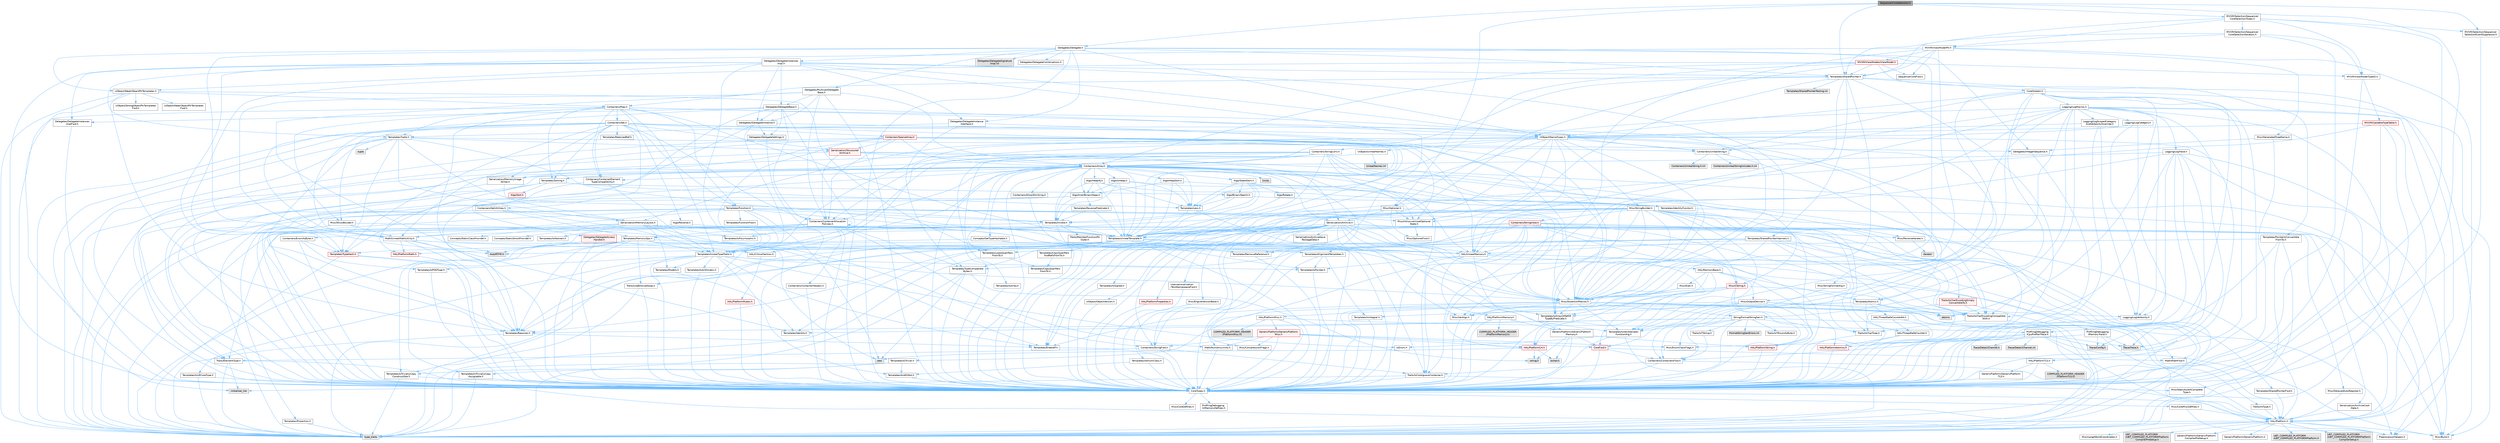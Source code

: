 digraph "SequencerCoreSelection.h"
{
 // INTERACTIVE_SVG=YES
 // LATEX_PDF_SIZE
  bgcolor="transparent";
  edge [fontname=Helvetica,fontsize=10,labelfontname=Helvetica,labelfontsize=10];
  node [fontname=Helvetica,fontsize=10,shape=box,height=0.2,width=0.4];
  Node1 [id="Node000001",label="SequencerCoreSelection.h",height=0.2,width=0.4,color="gray40", fillcolor="grey60", style="filled", fontcolor="black",tooltip=" "];
  Node1 -> Node2 [id="edge1_Node000001_Node000002",color="steelblue1",style="solid",tooltip=" "];
  Node2 [id="Node000002",label="CoreTypes.h",height=0.2,width=0.4,color="grey40", fillcolor="white", style="filled",URL="$dc/dec/CoreTypes_8h.html",tooltip=" "];
  Node2 -> Node3 [id="edge2_Node000002_Node000003",color="steelblue1",style="solid",tooltip=" "];
  Node3 [id="Node000003",label="HAL/Platform.h",height=0.2,width=0.4,color="grey40", fillcolor="white", style="filled",URL="$d9/dd0/Platform_8h.html",tooltip=" "];
  Node3 -> Node4 [id="edge3_Node000003_Node000004",color="steelblue1",style="solid",tooltip=" "];
  Node4 [id="Node000004",label="Misc/Build.h",height=0.2,width=0.4,color="grey40", fillcolor="white", style="filled",URL="$d3/dbb/Build_8h.html",tooltip=" "];
  Node3 -> Node5 [id="edge4_Node000003_Node000005",color="steelblue1",style="solid",tooltip=" "];
  Node5 [id="Node000005",label="Misc/LargeWorldCoordinates.h",height=0.2,width=0.4,color="grey40", fillcolor="white", style="filled",URL="$d2/dcb/LargeWorldCoordinates_8h.html",tooltip=" "];
  Node3 -> Node6 [id="edge5_Node000003_Node000006",color="steelblue1",style="solid",tooltip=" "];
  Node6 [id="Node000006",label="type_traits",height=0.2,width=0.4,color="grey60", fillcolor="#E0E0E0", style="filled",tooltip=" "];
  Node3 -> Node7 [id="edge6_Node000003_Node000007",color="steelblue1",style="solid",tooltip=" "];
  Node7 [id="Node000007",label="PreprocessorHelpers.h",height=0.2,width=0.4,color="grey40", fillcolor="white", style="filled",URL="$db/ddb/PreprocessorHelpers_8h.html",tooltip=" "];
  Node3 -> Node8 [id="edge7_Node000003_Node000008",color="steelblue1",style="solid",tooltip=" "];
  Node8 [id="Node000008",label="UBT_COMPILED_PLATFORM\l/UBT_COMPILED_PLATFORMPlatform\lCompilerPreSetup.h",height=0.2,width=0.4,color="grey60", fillcolor="#E0E0E0", style="filled",tooltip=" "];
  Node3 -> Node9 [id="edge8_Node000003_Node000009",color="steelblue1",style="solid",tooltip=" "];
  Node9 [id="Node000009",label="GenericPlatform/GenericPlatform\lCompilerPreSetup.h",height=0.2,width=0.4,color="grey40", fillcolor="white", style="filled",URL="$d9/dc8/GenericPlatformCompilerPreSetup_8h.html",tooltip=" "];
  Node3 -> Node10 [id="edge9_Node000003_Node000010",color="steelblue1",style="solid",tooltip=" "];
  Node10 [id="Node000010",label="GenericPlatform/GenericPlatform.h",height=0.2,width=0.4,color="grey40", fillcolor="white", style="filled",URL="$d6/d84/GenericPlatform_8h.html",tooltip=" "];
  Node3 -> Node11 [id="edge10_Node000003_Node000011",color="steelblue1",style="solid",tooltip=" "];
  Node11 [id="Node000011",label="UBT_COMPILED_PLATFORM\l/UBT_COMPILED_PLATFORMPlatform.h",height=0.2,width=0.4,color="grey60", fillcolor="#E0E0E0", style="filled",tooltip=" "];
  Node3 -> Node12 [id="edge11_Node000003_Node000012",color="steelblue1",style="solid",tooltip=" "];
  Node12 [id="Node000012",label="UBT_COMPILED_PLATFORM\l/UBT_COMPILED_PLATFORMPlatform\lCompilerSetup.h",height=0.2,width=0.4,color="grey60", fillcolor="#E0E0E0", style="filled",tooltip=" "];
  Node2 -> Node13 [id="edge12_Node000002_Node000013",color="steelblue1",style="solid",tooltip=" "];
  Node13 [id="Node000013",label="ProfilingDebugging\l/UMemoryDefines.h",height=0.2,width=0.4,color="grey40", fillcolor="white", style="filled",URL="$d2/da2/UMemoryDefines_8h.html",tooltip=" "];
  Node2 -> Node14 [id="edge13_Node000002_Node000014",color="steelblue1",style="solid",tooltip=" "];
  Node14 [id="Node000014",label="Misc/CoreMiscDefines.h",height=0.2,width=0.4,color="grey40", fillcolor="white", style="filled",URL="$da/d38/CoreMiscDefines_8h.html",tooltip=" "];
  Node14 -> Node3 [id="edge14_Node000014_Node000003",color="steelblue1",style="solid",tooltip=" "];
  Node14 -> Node7 [id="edge15_Node000014_Node000007",color="steelblue1",style="solid",tooltip=" "];
  Node2 -> Node15 [id="edge16_Node000002_Node000015",color="steelblue1",style="solid",tooltip=" "];
  Node15 [id="Node000015",label="Misc/CoreDefines.h",height=0.2,width=0.4,color="grey40", fillcolor="white", style="filled",URL="$d3/dd2/CoreDefines_8h.html",tooltip=" "];
  Node1 -> Node16 [id="edge17_Node000001_Node000016",color="steelblue1",style="solid",tooltip=" "];
  Node16 [id="Node000016",label="Templates/SharedPointer.h",height=0.2,width=0.4,color="grey40", fillcolor="white", style="filled",URL="$d2/d17/SharedPointer_8h.html",tooltip=" "];
  Node16 -> Node2 [id="edge18_Node000016_Node000002",color="steelblue1",style="solid",tooltip=" "];
  Node16 -> Node17 [id="edge19_Node000016_Node000017",color="steelblue1",style="solid",tooltip=" "];
  Node17 [id="Node000017",label="Misc/IntrusiveUnsetOptional\lState.h",height=0.2,width=0.4,color="grey40", fillcolor="white", style="filled",URL="$d2/d0a/IntrusiveUnsetOptionalState_8h.html",tooltip=" "];
  Node17 -> Node18 [id="edge20_Node000017_Node000018",color="steelblue1",style="solid",tooltip=" "];
  Node18 [id="Node000018",label="Misc/OptionalFwd.h",height=0.2,width=0.4,color="grey40", fillcolor="white", style="filled",URL="$dc/d50/OptionalFwd_8h.html",tooltip=" "];
  Node16 -> Node19 [id="edge21_Node000016_Node000019",color="steelblue1",style="solid",tooltip=" "];
  Node19 [id="Node000019",label="Templates/PointerIsConvertible\lFromTo.h",height=0.2,width=0.4,color="grey40", fillcolor="white", style="filled",URL="$d6/d65/PointerIsConvertibleFromTo_8h.html",tooltip=" "];
  Node19 -> Node2 [id="edge22_Node000019_Node000002",color="steelblue1",style="solid",tooltip=" "];
  Node19 -> Node20 [id="edge23_Node000019_Node000020",color="steelblue1",style="solid",tooltip=" "];
  Node20 [id="Node000020",label="Misc/StaticAssertComplete\lType.h",height=0.2,width=0.4,color="grey40", fillcolor="white", style="filled",URL="$d5/d4e/StaticAssertCompleteType_8h.html",tooltip=" "];
  Node19 -> Node21 [id="edge24_Node000019_Node000021",color="steelblue1",style="solid",tooltip=" "];
  Node21 [id="Node000021",label="Templates/LosesQualifiers\lFromTo.h",height=0.2,width=0.4,color="grey40", fillcolor="white", style="filled",URL="$d2/db3/LosesQualifiersFromTo_8h.html",tooltip=" "];
  Node21 -> Node22 [id="edge25_Node000021_Node000022",color="steelblue1",style="solid",tooltip=" "];
  Node22 [id="Node000022",label="Templates/CopyQualifiers\lFromTo.h",height=0.2,width=0.4,color="grey40", fillcolor="white", style="filled",URL="$d5/db4/CopyQualifiersFromTo_8h.html",tooltip=" "];
  Node21 -> Node6 [id="edge26_Node000021_Node000006",color="steelblue1",style="solid",tooltip=" "];
  Node19 -> Node6 [id="edge27_Node000019_Node000006",color="steelblue1",style="solid",tooltip=" "];
  Node16 -> Node23 [id="edge28_Node000016_Node000023",color="steelblue1",style="solid",tooltip=" "];
  Node23 [id="Node000023",label="Misc/AssertionMacros.h",height=0.2,width=0.4,color="grey40", fillcolor="white", style="filled",URL="$d0/dfa/AssertionMacros_8h.html",tooltip=" "];
  Node23 -> Node2 [id="edge29_Node000023_Node000002",color="steelblue1",style="solid",tooltip=" "];
  Node23 -> Node3 [id="edge30_Node000023_Node000003",color="steelblue1",style="solid",tooltip=" "];
  Node23 -> Node24 [id="edge31_Node000023_Node000024",color="steelblue1",style="solid",tooltip=" "];
  Node24 [id="Node000024",label="HAL/PlatformMisc.h",height=0.2,width=0.4,color="grey40", fillcolor="white", style="filled",URL="$d0/df5/PlatformMisc_8h.html",tooltip=" "];
  Node24 -> Node2 [id="edge32_Node000024_Node000002",color="steelblue1",style="solid",tooltip=" "];
  Node24 -> Node25 [id="edge33_Node000024_Node000025",color="steelblue1",style="solid",tooltip=" "];
  Node25 [id="Node000025",label="GenericPlatform/GenericPlatform\lMisc.h",height=0.2,width=0.4,color="red", fillcolor="#FFF0F0", style="filled",URL="$db/d9a/GenericPlatformMisc_8h.html",tooltip=" "];
  Node25 -> Node26 [id="edge34_Node000025_Node000026",color="steelblue1",style="solid",tooltip=" "];
  Node26 [id="Node000026",label="Containers/StringFwd.h",height=0.2,width=0.4,color="grey40", fillcolor="white", style="filled",URL="$df/d37/StringFwd_8h.html",tooltip=" "];
  Node26 -> Node2 [id="edge35_Node000026_Node000002",color="steelblue1",style="solid",tooltip=" "];
  Node26 -> Node27 [id="edge36_Node000026_Node000027",color="steelblue1",style="solid",tooltip=" "];
  Node27 [id="Node000027",label="Traits/ElementType.h",height=0.2,width=0.4,color="grey40", fillcolor="white", style="filled",URL="$d5/d4f/ElementType_8h.html",tooltip=" "];
  Node27 -> Node3 [id="edge37_Node000027_Node000003",color="steelblue1",style="solid",tooltip=" "];
  Node27 -> Node28 [id="edge38_Node000027_Node000028",color="steelblue1",style="solid",tooltip=" "];
  Node28 [id="Node000028",label="initializer_list",height=0.2,width=0.4,color="grey60", fillcolor="#E0E0E0", style="filled",tooltip=" "];
  Node27 -> Node6 [id="edge39_Node000027_Node000006",color="steelblue1",style="solid",tooltip=" "];
  Node26 -> Node29 [id="edge40_Node000026_Node000029",color="steelblue1",style="solid",tooltip=" "];
  Node29 [id="Node000029",label="Traits/IsContiguousContainer.h",height=0.2,width=0.4,color="grey40", fillcolor="white", style="filled",URL="$d5/d3c/IsContiguousContainer_8h.html",tooltip=" "];
  Node29 -> Node2 [id="edge41_Node000029_Node000002",color="steelblue1",style="solid",tooltip=" "];
  Node29 -> Node20 [id="edge42_Node000029_Node000020",color="steelblue1",style="solid",tooltip=" "];
  Node29 -> Node28 [id="edge43_Node000029_Node000028",color="steelblue1",style="solid",tooltip=" "];
  Node25 -> Node30 [id="edge44_Node000025_Node000030",color="steelblue1",style="solid",tooltip=" "];
  Node30 [id="Node000030",label="CoreFwd.h",height=0.2,width=0.4,color="red", fillcolor="#FFF0F0", style="filled",URL="$d1/d1e/CoreFwd_8h.html",tooltip=" "];
  Node30 -> Node2 [id="edge45_Node000030_Node000002",color="steelblue1",style="solid",tooltip=" "];
  Node30 -> Node31 [id="edge46_Node000030_Node000031",color="steelblue1",style="solid",tooltip=" "];
  Node31 [id="Node000031",label="Containers/ContainersFwd.h",height=0.2,width=0.4,color="grey40", fillcolor="white", style="filled",URL="$d4/d0a/ContainersFwd_8h.html",tooltip=" "];
  Node31 -> Node3 [id="edge47_Node000031_Node000003",color="steelblue1",style="solid",tooltip=" "];
  Node31 -> Node2 [id="edge48_Node000031_Node000002",color="steelblue1",style="solid",tooltip=" "];
  Node31 -> Node29 [id="edge49_Node000031_Node000029",color="steelblue1",style="solid",tooltip=" "];
  Node30 -> Node32 [id="edge50_Node000030_Node000032",color="steelblue1",style="solid",tooltip=" "];
  Node32 [id="Node000032",label="Math/MathFwd.h",height=0.2,width=0.4,color="grey40", fillcolor="white", style="filled",URL="$d2/d10/MathFwd_8h.html",tooltip=" "];
  Node32 -> Node3 [id="edge51_Node000032_Node000003",color="steelblue1",style="solid",tooltip=" "];
  Node25 -> Node2 [id="edge52_Node000025_Node000002",color="steelblue1",style="solid",tooltip=" "];
  Node25 -> Node35 [id="edge53_Node000025_Node000035",color="steelblue1",style="solid",tooltip=" "];
  Node35 [id="Node000035",label="HAL/PlatformCrt.h",height=0.2,width=0.4,color="red", fillcolor="#FFF0F0", style="filled",URL="$d8/d75/PlatformCrt_8h.html",tooltip=" "];
  Node35 -> Node36 [id="edge54_Node000035_Node000036",color="steelblue1",style="solid",tooltip=" "];
  Node36 [id="Node000036",label="new",height=0.2,width=0.4,color="grey60", fillcolor="#E0E0E0", style="filled",tooltip=" "];
  Node35 -> Node37 [id="edge55_Node000035_Node000037",color="steelblue1",style="solid",tooltip=" "];
  Node37 [id="Node000037",label="wchar.h",height=0.2,width=0.4,color="grey60", fillcolor="#E0E0E0", style="filled",tooltip=" "];
  Node35 -> Node44 [id="edge56_Node000035_Node000044",color="steelblue1",style="solid",tooltip=" "];
  Node44 [id="Node000044",label="string.h",height=0.2,width=0.4,color="grey60", fillcolor="#E0E0E0", style="filled",tooltip=" "];
  Node25 -> Node45 [id="edge57_Node000025_Node000045",color="steelblue1",style="solid",tooltip=" "];
  Node45 [id="Node000045",label="Math/NumericLimits.h",height=0.2,width=0.4,color="grey40", fillcolor="white", style="filled",URL="$df/d1b/NumericLimits_8h.html",tooltip=" "];
  Node45 -> Node2 [id="edge58_Node000045_Node000002",color="steelblue1",style="solid",tooltip=" "];
  Node25 -> Node46 [id="edge59_Node000025_Node000046",color="steelblue1",style="solid",tooltip=" "];
  Node46 [id="Node000046",label="Misc/CompressionFlags.h",height=0.2,width=0.4,color="grey40", fillcolor="white", style="filled",URL="$d9/d76/CompressionFlags_8h.html",tooltip=" "];
  Node25 -> Node47 [id="edge60_Node000025_Node000047",color="steelblue1",style="solid",tooltip=" "];
  Node47 [id="Node000047",label="Misc/EnumClassFlags.h",height=0.2,width=0.4,color="grey40", fillcolor="white", style="filled",URL="$d8/de7/EnumClassFlags_8h.html",tooltip=" "];
  Node24 -> Node50 [id="edge61_Node000024_Node000050",color="steelblue1",style="solid",tooltip=" "];
  Node50 [id="Node000050",label="COMPILED_PLATFORM_HEADER\l(PlatformMisc.h)",height=0.2,width=0.4,color="grey60", fillcolor="#E0E0E0", style="filled",tooltip=" "];
  Node24 -> Node51 [id="edge62_Node000024_Node000051",color="steelblue1",style="solid",tooltip=" "];
  Node51 [id="Node000051",label="ProfilingDebugging\l/CpuProfilerTrace.h",height=0.2,width=0.4,color="grey40", fillcolor="white", style="filled",URL="$da/dcb/CpuProfilerTrace_8h.html",tooltip=" "];
  Node51 -> Node2 [id="edge63_Node000051_Node000002",color="steelblue1",style="solid",tooltip=" "];
  Node51 -> Node31 [id="edge64_Node000051_Node000031",color="steelblue1",style="solid",tooltip=" "];
  Node51 -> Node52 [id="edge65_Node000051_Node000052",color="steelblue1",style="solid",tooltip=" "];
  Node52 [id="Node000052",label="HAL/PlatformAtomics.h",height=0.2,width=0.4,color="red", fillcolor="#FFF0F0", style="filled",URL="$d3/d36/PlatformAtomics_8h.html",tooltip=" "];
  Node52 -> Node2 [id="edge66_Node000052_Node000002",color="steelblue1",style="solid",tooltip=" "];
  Node51 -> Node7 [id="edge67_Node000051_Node000007",color="steelblue1",style="solid",tooltip=" "];
  Node51 -> Node4 [id="edge68_Node000051_Node000004",color="steelblue1",style="solid",tooltip=" "];
  Node51 -> Node55 [id="edge69_Node000051_Node000055",color="steelblue1",style="solid",tooltip=" "];
  Node55 [id="Node000055",label="Trace/Config.h",height=0.2,width=0.4,color="grey60", fillcolor="#E0E0E0", style="filled",tooltip=" "];
  Node51 -> Node56 [id="edge70_Node000051_Node000056",color="steelblue1",style="solid",tooltip=" "];
  Node56 [id="Node000056",label="Trace/Detail/Channel.h",height=0.2,width=0.4,color="grey60", fillcolor="#E0E0E0", style="filled",tooltip=" "];
  Node51 -> Node57 [id="edge71_Node000051_Node000057",color="steelblue1",style="solid",tooltip=" "];
  Node57 [id="Node000057",label="Trace/Detail/Channel.inl",height=0.2,width=0.4,color="grey60", fillcolor="#E0E0E0", style="filled",tooltip=" "];
  Node51 -> Node58 [id="edge72_Node000051_Node000058",color="steelblue1",style="solid",tooltip=" "];
  Node58 [id="Node000058",label="Trace/Trace.h",height=0.2,width=0.4,color="grey60", fillcolor="#E0E0E0", style="filled",tooltip=" "];
  Node23 -> Node7 [id="edge73_Node000023_Node000007",color="steelblue1",style="solid",tooltip=" "];
  Node23 -> Node59 [id="edge74_Node000023_Node000059",color="steelblue1",style="solid",tooltip=" "];
  Node59 [id="Node000059",label="Templates/EnableIf.h",height=0.2,width=0.4,color="grey40", fillcolor="white", style="filled",URL="$d7/d60/EnableIf_8h.html",tooltip=" "];
  Node59 -> Node2 [id="edge75_Node000059_Node000002",color="steelblue1",style="solid",tooltip=" "];
  Node23 -> Node60 [id="edge76_Node000023_Node000060",color="steelblue1",style="solid",tooltip=" "];
  Node60 [id="Node000060",label="Templates/IsArrayOrRefOf\lTypeByPredicate.h",height=0.2,width=0.4,color="grey40", fillcolor="white", style="filled",URL="$d6/da1/IsArrayOrRefOfTypeByPredicate_8h.html",tooltip=" "];
  Node60 -> Node2 [id="edge77_Node000060_Node000002",color="steelblue1",style="solid",tooltip=" "];
  Node23 -> Node61 [id="edge78_Node000023_Node000061",color="steelblue1",style="solid",tooltip=" "];
  Node61 [id="Node000061",label="Templates/IsValidVariadic\lFunctionArg.h",height=0.2,width=0.4,color="grey40", fillcolor="white", style="filled",URL="$d0/dc8/IsValidVariadicFunctionArg_8h.html",tooltip=" "];
  Node61 -> Node2 [id="edge79_Node000061_Node000002",color="steelblue1",style="solid",tooltip=" "];
  Node61 -> Node62 [id="edge80_Node000061_Node000062",color="steelblue1",style="solid",tooltip=" "];
  Node62 [id="Node000062",label="IsEnum.h",height=0.2,width=0.4,color="grey40", fillcolor="white", style="filled",URL="$d4/de5/IsEnum_8h.html",tooltip=" "];
  Node61 -> Node6 [id="edge81_Node000061_Node000006",color="steelblue1",style="solid",tooltip=" "];
  Node23 -> Node63 [id="edge82_Node000023_Node000063",color="steelblue1",style="solid",tooltip=" "];
  Node63 [id="Node000063",label="Traits/IsCharEncodingCompatible\lWith.h",height=0.2,width=0.4,color="grey40", fillcolor="white", style="filled",URL="$df/dd1/IsCharEncodingCompatibleWith_8h.html",tooltip=" "];
  Node63 -> Node6 [id="edge83_Node000063_Node000006",color="steelblue1",style="solid",tooltip=" "];
  Node63 -> Node64 [id="edge84_Node000063_Node000064",color="steelblue1",style="solid",tooltip=" "];
  Node64 [id="Node000064",label="Traits/IsCharType.h",height=0.2,width=0.4,color="grey40", fillcolor="white", style="filled",URL="$db/d51/IsCharType_8h.html",tooltip=" "];
  Node64 -> Node2 [id="edge85_Node000064_Node000002",color="steelblue1",style="solid",tooltip=" "];
  Node23 -> Node65 [id="edge86_Node000023_Node000065",color="steelblue1",style="solid",tooltip=" "];
  Node65 [id="Node000065",label="Misc/VarArgs.h",height=0.2,width=0.4,color="grey40", fillcolor="white", style="filled",URL="$d5/d6f/VarArgs_8h.html",tooltip=" "];
  Node65 -> Node2 [id="edge87_Node000065_Node000002",color="steelblue1",style="solid",tooltip=" "];
  Node23 -> Node66 [id="edge88_Node000023_Node000066",color="steelblue1",style="solid",tooltip=" "];
  Node66 [id="Node000066",label="String/FormatStringSan.h",height=0.2,width=0.4,color="grey40", fillcolor="white", style="filled",URL="$d3/d8b/FormatStringSan_8h.html",tooltip=" "];
  Node66 -> Node6 [id="edge89_Node000066_Node000006",color="steelblue1",style="solid",tooltip=" "];
  Node66 -> Node2 [id="edge90_Node000066_Node000002",color="steelblue1",style="solid",tooltip=" "];
  Node66 -> Node67 [id="edge91_Node000066_Node000067",color="steelblue1",style="solid",tooltip=" "];
  Node67 [id="Node000067",label="Templates/Requires.h",height=0.2,width=0.4,color="grey40", fillcolor="white", style="filled",URL="$dc/d96/Requires_8h.html",tooltip=" "];
  Node67 -> Node59 [id="edge92_Node000067_Node000059",color="steelblue1",style="solid",tooltip=" "];
  Node67 -> Node6 [id="edge93_Node000067_Node000006",color="steelblue1",style="solid",tooltip=" "];
  Node66 -> Node68 [id="edge94_Node000066_Node000068",color="steelblue1",style="solid",tooltip=" "];
  Node68 [id="Node000068",label="Templates/Identity.h",height=0.2,width=0.4,color="grey40", fillcolor="white", style="filled",URL="$d0/dd5/Identity_8h.html",tooltip=" "];
  Node66 -> Node61 [id="edge95_Node000066_Node000061",color="steelblue1",style="solid",tooltip=" "];
  Node66 -> Node64 [id="edge96_Node000066_Node000064",color="steelblue1",style="solid",tooltip=" "];
  Node66 -> Node69 [id="edge97_Node000066_Node000069",color="steelblue1",style="solid",tooltip=" "];
  Node69 [id="Node000069",label="Traits/IsTEnumAsByte.h",height=0.2,width=0.4,color="grey40", fillcolor="white", style="filled",URL="$d1/de6/IsTEnumAsByte_8h.html",tooltip=" "];
  Node66 -> Node70 [id="edge98_Node000066_Node000070",color="steelblue1",style="solid",tooltip=" "];
  Node70 [id="Node000070",label="Traits/IsTString.h",height=0.2,width=0.4,color="grey40", fillcolor="white", style="filled",URL="$d0/df8/IsTString_8h.html",tooltip=" "];
  Node70 -> Node31 [id="edge99_Node000070_Node000031",color="steelblue1",style="solid",tooltip=" "];
  Node66 -> Node31 [id="edge100_Node000066_Node000031",color="steelblue1",style="solid",tooltip=" "];
  Node66 -> Node71 [id="edge101_Node000066_Node000071",color="steelblue1",style="solid",tooltip=" "];
  Node71 [id="Node000071",label="FormatStringSanErrors.inl",height=0.2,width=0.4,color="grey60", fillcolor="#E0E0E0", style="filled",tooltip=" "];
  Node23 -> Node72 [id="edge102_Node000023_Node000072",color="steelblue1",style="solid",tooltip=" "];
  Node72 [id="Node000072",label="atomic",height=0.2,width=0.4,color="grey60", fillcolor="#E0E0E0", style="filled",tooltip=" "];
  Node16 -> Node73 [id="edge103_Node000016_Node000073",color="steelblue1",style="solid",tooltip=" "];
  Node73 [id="Node000073",label="HAL/UnrealMemory.h",height=0.2,width=0.4,color="grey40", fillcolor="white", style="filled",URL="$d9/d96/UnrealMemory_8h.html",tooltip=" "];
  Node73 -> Node2 [id="edge104_Node000073_Node000002",color="steelblue1",style="solid",tooltip=" "];
  Node73 -> Node74 [id="edge105_Node000073_Node000074",color="steelblue1",style="solid",tooltip=" "];
  Node74 [id="Node000074",label="GenericPlatform/GenericPlatform\lMemory.h",height=0.2,width=0.4,color="grey40", fillcolor="white", style="filled",URL="$dd/d22/GenericPlatformMemory_8h.html",tooltip=" "];
  Node74 -> Node30 [id="edge106_Node000074_Node000030",color="steelblue1",style="solid",tooltip=" "];
  Node74 -> Node2 [id="edge107_Node000074_Node000002",color="steelblue1",style="solid",tooltip=" "];
  Node74 -> Node75 [id="edge108_Node000074_Node000075",color="steelblue1",style="solid",tooltip=" "];
  Node75 [id="Node000075",label="HAL/PlatformString.h",height=0.2,width=0.4,color="red", fillcolor="#FFF0F0", style="filled",URL="$db/db5/PlatformString_8h.html",tooltip=" "];
  Node75 -> Node2 [id="edge109_Node000075_Node000002",color="steelblue1",style="solid",tooltip=" "];
  Node74 -> Node44 [id="edge110_Node000074_Node000044",color="steelblue1",style="solid",tooltip=" "];
  Node74 -> Node37 [id="edge111_Node000074_Node000037",color="steelblue1",style="solid",tooltip=" "];
  Node73 -> Node77 [id="edge112_Node000073_Node000077",color="steelblue1",style="solid",tooltip=" "];
  Node77 [id="Node000077",label="HAL/MemoryBase.h",height=0.2,width=0.4,color="grey40", fillcolor="white", style="filled",URL="$d6/d9f/MemoryBase_8h.html",tooltip=" "];
  Node77 -> Node2 [id="edge113_Node000077_Node000002",color="steelblue1",style="solid",tooltip=" "];
  Node77 -> Node52 [id="edge114_Node000077_Node000052",color="steelblue1",style="solid",tooltip=" "];
  Node77 -> Node35 [id="edge115_Node000077_Node000035",color="steelblue1",style="solid",tooltip=" "];
  Node77 -> Node78 [id="edge116_Node000077_Node000078",color="steelblue1",style="solid",tooltip=" "];
  Node78 [id="Node000078",label="Misc/Exec.h",height=0.2,width=0.4,color="grey40", fillcolor="white", style="filled",URL="$de/ddb/Exec_8h.html",tooltip=" "];
  Node78 -> Node2 [id="edge117_Node000078_Node000002",color="steelblue1",style="solid",tooltip=" "];
  Node78 -> Node23 [id="edge118_Node000078_Node000023",color="steelblue1",style="solid",tooltip=" "];
  Node77 -> Node79 [id="edge119_Node000077_Node000079",color="steelblue1",style="solid",tooltip=" "];
  Node79 [id="Node000079",label="Misc/OutputDevice.h",height=0.2,width=0.4,color="grey40", fillcolor="white", style="filled",URL="$d7/d32/OutputDevice_8h.html",tooltip=" "];
  Node79 -> Node30 [id="edge120_Node000079_Node000030",color="steelblue1",style="solid",tooltip=" "];
  Node79 -> Node2 [id="edge121_Node000079_Node000002",color="steelblue1",style="solid",tooltip=" "];
  Node79 -> Node80 [id="edge122_Node000079_Node000080",color="steelblue1",style="solid",tooltip=" "];
  Node80 [id="Node000080",label="Logging/LogVerbosity.h",height=0.2,width=0.4,color="grey40", fillcolor="white", style="filled",URL="$d2/d8f/LogVerbosity_8h.html",tooltip=" "];
  Node80 -> Node2 [id="edge123_Node000080_Node000002",color="steelblue1",style="solid",tooltip=" "];
  Node79 -> Node65 [id="edge124_Node000079_Node000065",color="steelblue1",style="solid",tooltip=" "];
  Node79 -> Node60 [id="edge125_Node000079_Node000060",color="steelblue1",style="solid",tooltip=" "];
  Node79 -> Node61 [id="edge126_Node000079_Node000061",color="steelblue1",style="solid",tooltip=" "];
  Node79 -> Node63 [id="edge127_Node000079_Node000063",color="steelblue1",style="solid",tooltip=" "];
  Node77 -> Node81 [id="edge128_Node000077_Node000081",color="steelblue1",style="solid",tooltip=" "];
  Node81 [id="Node000081",label="Templates/Atomic.h",height=0.2,width=0.4,color="grey40", fillcolor="white", style="filled",URL="$d3/d91/Atomic_8h.html",tooltip=" "];
  Node81 -> Node82 [id="edge129_Node000081_Node000082",color="steelblue1",style="solid",tooltip=" "];
  Node82 [id="Node000082",label="HAL/ThreadSafeCounter.h",height=0.2,width=0.4,color="grey40", fillcolor="white", style="filled",URL="$dc/dc9/ThreadSafeCounter_8h.html",tooltip=" "];
  Node82 -> Node2 [id="edge130_Node000082_Node000002",color="steelblue1",style="solid",tooltip=" "];
  Node82 -> Node52 [id="edge131_Node000082_Node000052",color="steelblue1",style="solid",tooltip=" "];
  Node81 -> Node83 [id="edge132_Node000081_Node000083",color="steelblue1",style="solid",tooltip=" "];
  Node83 [id="Node000083",label="HAL/ThreadSafeCounter64.h",height=0.2,width=0.4,color="grey40", fillcolor="white", style="filled",URL="$d0/d12/ThreadSafeCounter64_8h.html",tooltip=" "];
  Node83 -> Node2 [id="edge133_Node000083_Node000002",color="steelblue1",style="solid",tooltip=" "];
  Node83 -> Node82 [id="edge134_Node000083_Node000082",color="steelblue1",style="solid",tooltip=" "];
  Node81 -> Node84 [id="edge135_Node000081_Node000084",color="steelblue1",style="solid",tooltip=" "];
  Node84 [id="Node000084",label="Templates/IsIntegral.h",height=0.2,width=0.4,color="grey40", fillcolor="white", style="filled",URL="$da/d64/IsIntegral_8h.html",tooltip=" "];
  Node84 -> Node2 [id="edge136_Node000084_Node000002",color="steelblue1",style="solid",tooltip=" "];
  Node81 -> Node85 [id="edge137_Node000081_Node000085",color="steelblue1",style="solid",tooltip=" "];
  Node85 [id="Node000085",label="Templates/IsTrivial.h",height=0.2,width=0.4,color="grey40", fillcolor="white", style="filled",URL="$da/d4c/IsTrivial_8h.html",tooltip=" "];
  Node85 -> Node86 [id="edge138_Node000085_Node000086",color="steelblue1",style="solid",tooltip=" "];
  Node86 [id="Node000086",label="Templates/AndOrNot.h",height=0.2,width=0.4,color="grey40", fillcolor="white", style="filled",URL="$db/d0a/AndOrNot_8h.html",tooltip=" "];
  Node86 -> Node2 [id="edge139_Node000086_Node000002",color="steelblue1",style="solid",tooltip=" "];
  Node85 -> Node87 [id="edge140_Node000085_Node000087",color="steelblue1",style="solid",tooltip=" "];
  Node87 [id="Node000087",label="Templates/IsTriviallyCopy\lConstructible.h",height=0.2,width=0.4,color="grey40", fillcolor="white", style="filled",URL="$d3/d78/IsTriviallyCopyConstructible_8h.html",tooltip=" "];
  Node87 -> Node2 [id="edge141_Node000087_Node000002",color="steelblue1",style="solid",tooltip=" "];
  Node87 -> Node6 [id="edge142_Node000087_Node000006",color="steelblue1",style="solid",tooltip=" "];
  Node85 -> Node88 [id="edge143_Node000085_Node000088",color="steelblue1",style="solid",tooltip=" "];
  Node88 [id="Node000088",label="Templates/IsTriviallyCopy\lAssignable.h",height=0.2,width=0.4,color="grey40", fillcolor="white", style="filled",URL="$d2/df2/IsTriviallyCopyAssignable_8h.html",tooltip=" "];
  Node88 -> Node2 [id="edge144_Node000088_Node000002",color="steelblue1",style="solid",tooltip=" "];
  Node88 -> Node6 [id="edge145_Node000088_Node000006",color="steelblue1",style="solid",tooltip=" "];
  Node85 -> Node6 [id="edge146_Node000085_Node000006",color="steelblue1",style="solid",tooltip=" "];
  Node81 -> Node89 [id="edge147_Node000081_Node000089",color="steelblue1",style="solid",tooltip=" "];
  Node89 [id="Node000089",label="Traits/IntType.h",height=0.2,width=0.4,color="grey40", fillcolor="white", style="filled",URL="$d7/deb/IntType_8h.html",tooltip=" "];
  Node89 -> Node3 [id="edge148_Node000089_Node000003",color="steelblue1",style="solid",tooltip=" "];
  Node81 -> Node72 [id="edge149_Node000081_Node000072",color="steelblue1",style="solid",tooltip=" "];
  Node73 -> Node90 [id="edge150_Node000073_Node000090",color="steelblue1",style="solid",tooltip=" "];
  Node90 [id="Node000090",label="HAL/PlatformMemory.h",height=0.2,width=0.4,color="grey40", fillcolor="white", style="filled",URL="$de/d68/PlatformMemory_8h.html",tooltip=" "];
  Node90 -> Node2 [id="edge151_Node000090_Node000002",color="steelblue1",style="solid",tooltip=" "];
  Node90 -> Node74 [id="edge152_Node000090_Node000074",color="steelblue1",style="solid",tooltip=" "];
  Node90 -> Node91 [id="edge153_Node000090_Node000091",color="steelblue1",style="solid",tooltip=" "];
  Node91 [id="Node000091",label="COMPILED_PLATFORM_HEADER\l(PlatformMemory.h)",height=0.2,width=0.4,color="grey60", fillcolor="#E0E0E0", style="filled",tooltip=" "];
  Node73 -> Node92 [id="edge154_Node000073_Node000092",color="steelblue1",style="solid",tooltip=" "];
  Node92 [id="Node000092",label="ProfilingDebugging\l/MemoryTrace.h",height=0.2,width=0.4,color="grey40", fillcolor="white", style="filled",URL="$da/dd7/MemoryTrace_8h.html",tooltip=" "];
  Node92 -> Node3 [id="edge155_Node000092_Node000003",color="steelblue1",style="solid",tooltip=" "];
  Node92 -> Node47 [id="edge156_Node000092_Node000047",color="steelblue1",style="solid",tooltip=" "];
  Node92 -> Node55 [id="edge157_Node000092_Node000055",color="steelblue1",style="solid",tooltip=" "];
  Node92 -> Node58 [id="edge158_Node000092_Node000058",color="steelblue1",style="solid",tooltip=" "];
  Node73 -> Node93 [id="edge159_Node000073_Node000093",color="steelblue1",style="solid",tooltip=" "];
  Node93 [id="Node000093",label="Templates/IsPointer.h",height=0.2,width=0.4,color="grey40", fillcolor="white", style="filled",URL="$d7/d05/IsPointer_8h.html",tooltip=" "];
  Node93 -> Node2 [id="edge160_Node000093_Node000002",color="steelblue1",style="solid",tooltip=" "];
  Node16 -> Node94 [id="edge161_Node000016_Node000094",color="steelblue1",style="solid",tooltip=" "];
  Node94 [id="Node000094",label="Containers/Array.h",height=0.2,width=0.4,color="grey40", fillcolor="white", style="filled",URL="$df/dd0/Array_8h.html",tooltip=" "];
  Node94 -> Node2 [id="edge162_Node000094_Node000002",color="steelblue1",style="solid",tooltip=" "];
  Node94 -> Node23 [id="edge163_Node000094_Node000023",color="steelblue1",style="solid",tooltip=" "];
  Node94 -> Node17 [id="edge164_Node000094_Node000017",color="steelblue1",style="solid",tooltip=" "];
  Node94 -> Node95 [id="edge165_Node000094_Node000095",color="steelblue1",style="solid",tooltip=" "];
  Node95 [id="Node000095",label="Misc/ReverseIterate.h",height=0.2,width=0.4,color="grey40", fillcolor="white", style="filled",URL="$db/de3/ReverseIterate_8h.html",tooltip=" "];
  Node95 -> Node3 [id="edge166_Node000095_Node000003",color="steelblue1",style="solid",tooltip=" "];
  Node95 -> Node96 [id="edge167_Node000095_Node000096",color="steelblue1",style="solid",tooltip=" "];
  Node96 [id="Node000096",label="iterator",height=0.2,width=0.4,color="grey60", fillcolor="#E0E0E0", style="filled",tooltip=" "];
  Node94 -> Node73 [id="edge168_Node000094_Node000073",color="steelblue1",style="solid",tooltip=" "];
  Node94 -> Node97 [id="edge169_Node000094_Node000097",color="steelblue1",style="solid",tooltip=" "];
  Node97 [id="Node000097",label="Templates/UnrealTypeTraits.h",height=0.2,width=0.4,color="grey40", fillcolor="white", style="filled",URL="$d2/d2d/UnrealTypeTraits_8h.html",tooltip=" "];
  Node97 -> Node2 [id="edge170_Node000097_Node000002",color="steelblue1",style="solid",tooltip=" "];
  Node97 -> Node93 [id="edge171_Node000097_Node000093",color="steelblue1",style="solid",tooltip=" "];
  Node97 -> Node23 [id="edge172_Node000097_Node000023",color="steelblue1",style="solid",tooltip=" "];
  Node97 -> Node86 [id="edge173_Node000097_Node000086",color="steelblue1",style="solid",tooltip=" "];
  Node97 -> Node59 [id="edge174_Node000097_Node000059",color="steelblue1",style="solid",tooltip=" "];
  Node97 -> Node98 [id="edge175_Node000097_Node000098",color="steelblue1",style="solid",tooltip=" "];
  Node98 [id="Node000098",label="Templates/IsArithmetic.h",height=0.2,width=0.4,color="grey40", fillcolor="white", style="filled",URL="$d2/d5d/IsArithmetic_8h.html",tooltip=" "];
  Node98 -> Node2 [id="edge176_Node000098_Node000002",color="steelblue1",style="solid",tooltip=" "];
  Node97 -> Node62 [id="edge177_Node000097_Node000062",color="steelblue1",style="solid",tooltip=" "];
  Node97 -> Node99 [id="edge178_Node000097_Node000099",color="steelblue1",style="solid",tooltip=" "];
  Node99 [id="Node000099",label="Templates/Models.h",height=0.2,width=0.4,color="grey40", fillcolor="white", style="filled",URL="$d3/d0c/Models_8h.html",tooltip=" "];
  Node99 -> Node68 [id="edge179_Node000099_Node000068",color="steelblue1",style="solid",tooltip=" "];
  Node97 -> Node100 [id="edge180_Node000097_Node000100",color="steelblue1",style="solid",tooltip=" "];
  Node100 [id="Node000100",label="Templates/IsPODType.h",height=0.2,width=0.4,color="grey40", fillcolor="white", style="filled",URL="$d7/db1/IsPODType_8h.html",tooltip=" "];
  Node100 -> Node2 [id="edge181_Node000100_Node000002",color="steelblue1",style="solid",tooltip=" "];
  Node97 -> Node101 [id="edge182_Node000097_Node000101",color="steelblue1",style="solid",tooltip=" "];
  Node101 [id="Node000101",label="Templates/IsUECoreType.h",height=0.2,width=0.4,color="grey40", fillcolor="white", style="filled",URL="$d1/db8/IsUECoreType_8h.html",tooltip=" "];
  Node101 -> Node2 [id="edge183_Node000101_Node000002",color="steelblue1",style="solid",tooltip=" "];
  Node101 -> Node6 [id="edge184_Node000101_Node000006",color="steelblue1",style="solid",tooltip=" "];
  Node97 -> Node87 [id="edge185_Node000097_Node000087",color="steelblue1",style="solid",tooltip=" "];
  Node94 -> Node102 [id="edge186_Node000094_Node000102",color="steelblue1",style="solid",tooltip=" "];
  Node102 [id="Node000102",label="Templates/UnrealTemplate.h",height=0.2,width=0.4,color="grey40", fillcolor="white", style="filled",URL="$d4/d24/UnrealTemplate_8h.html",tooltip=" "];
  Node102 -> Node2 [id="edge187_Node000102_Node000002",color="steelblue1",style="solid",tooltip=" "];
  Node102 -> Node93 [id="edge188_Node000102_Node000093",color="steelblue1",style="solid",tooltip=" "];
  Node102 -> Node73 [id="edge189_Node000102_Node000073",color="steelblue1",style="solid",tooltip=" "];
  Node102 -> Node103 [id="edge190_Node000102_Node000103",color="steelblue1",style="solid",tooltip=" "];
  Node103 [id="Node000103",label="Templates/CopyQualifiers\lAndRefsFromTo.h",height=0.2,width=0.4,color="grey40", fillcolor="white", style="filled",URL="$d3/db3/CopyQualifiersAndRefsFromTo_8h.html",tooltip=" "];
  Node103 -> Node22 [id="edge191_Node000103_Node000022",color="steelblue1",style="solid",tooltip=" "];
  Node102 -> Node97 [id="edge192_Node000102_Node000097",color="steelblue1",style="solid",tooltip=" "];
  Node102 -> Node104 [id="edge193_Node000102_Node000104",color="steelblue1",style="solid",tooltip=" "];
  Node104 [id="Node000104",label="Templates/RemoveReference.h",height=0.2,width=0.4,color="grey40", fillcolor="white", style="filled",URL="$da/dbe/RemoveReference_8h.html",tooltip=" "];
  Node104 -> Node2 [id="edge194_Node000104_Node000002",color="steelblue1",style="solid",tooltip=" "];
  Node102 -> Node67 [id="edge195_Node000102_Node000067",color="steelblue1",style="solid",tooltip=" "];
  Node102 -> Node105 [id="edge196_Node000102_Node000105",color="steelblue1",style="solid",tooltip=" "];
  Node105 [id="Node000105",label="Templates/TypeCompatible\lBytes.h",height=0.2,width=0.4,color="grey40", fillcolor="white", style="filled",URL="$df/d0a/TypeCompatibleBytes_8h.html",tooltip=" "];
  Node105 -> Node2 [id="edge197_Node000105_Node000002",color="steelblue1",style="solid",tooltip=" "];
  Node105 -> Node44 [id="edge198_Node000105_Node000044",color="steelblue1",style="solid",tooltip=" "];
  Node105 -> Node36 [id="edge199_Node000105_Node000036",color="steelblue1",style="solid",tooltip=" "];
  Node105 -> Node6 [id="edge200_Node000105_Node000006",color="steelblue1",style="solid",tooltip=" "];
  Node102 -> Node68 [id="edge201_Node000102_Node000068",color="steelblue1",style="solid",tooltip=" "];
  Node102 -> Node29 [id="edge202_Node000102_Node000029",color="steelblue1",style="solid",tooltip=" "];
  Node102 -> Node106 [id="edge203_Node000102_Node000106",color="steelblue1",style="solid",tooltip=" "];
  Node106 [id="Node000106",label="Traits/UseBitwiseSwap.h",height=0.2,width=0.4,color="grey40", fillcolor="white", style="filled",URL="$db/df3/UseBitwiseSwap_8h.html",tooltip=" "];
  Node106 -> Node2 [id="edge204_Node000106_Node000002",color="steelblue1",style="solid",tooltip=" "];
  Node106 -> Node6 [id="edge205_Node000106_Node000006",color="steelblue1",style="solid",tooltip=" "];
  Node102 -> Node6 [id="edge206_Node000102_Node000006",color="steelblue1",style="solid",tooltip=" "];
  Node94 -> Node107 [id="edge207_Node000094_Node000107",color="steelblue1",style="solid",tooltip=" "];
  Node107 [id="Node000107",label="Containers/AllowShrinking.h",height=0.2,width=0.4,color="grey40", fillcolor="white", style="filled",URL="$d7/d1a/AllowShrinking_8h.html",tooltip=" "];
  Node107 -> Node2 [id="edge208_Node000107_Node000002",color="steelblue1",style="solid",tooltip=" "];
  Node94 -> Node108 [id="edge209_Node000094_Node000108",color="steelblue1",style="solid",tooltip=" "];
  Node108 [id="Node000108",label="Containers/ContainerAllocation\lPolicies.h",height=0.2,width=0.4,color="grey40", fillcolor="white", style="filled",URL="$d7/dff/ContainerAllocationPolicies_8h.html",tooltip=" "];
  Node108 -> Node2 [id="edge210_Node000108_Node000002",color="steelblue1",style="solid",tooltip=" "];
  Node108 -> Node109 [id="edge211_Node000108_Node000109",color="steelblue1",style="solid",tooltip=" "];
  Node109 [id="Node000109",label="Containers/ContainerHelpers.h",height=0.2,width=0.4,color="grey40", fillcolor="white", style="filled",URL="$d7/d33/ContainerHelpers_8h.html",tooltip=" "];
  Node109 -> Node2 [id="edge212_Node000109_Node000002",color="steelblue1",style="solid",tooltip=" "];
  Node108 -> Node108 [id="edge213_Node000108_Node000108",color="steelblue1",style="solid",tooltip=" "];
  Node108 -> Node110 [id="edge214_Node000108_Node000110",color="steelblue1",style="solid",tooltip=" "];
  Node110 [id="Node000110",label="HAL/PlatformMath.h",height=0.2,width=0.4,color="red", fillcolor="#FFF0F0", style="filled",URL="$dc/d53/PlatformMath_8h.html",tooltip=" "];
  Node110 -> Node2 [id="edge215_Node000110_Node000002",color="steelblue1",style="solid",tooltip=" "];
  Node108 -> Node73 [id="edge216_Node000108_Node000073",color="steelblue1",style="solid",tooltip=" "];
  Node108 -> Node45 [id="edge217_Node000108_Node000045",color="steelblue1",style="solid",tooltip=" "];
  Node108 -> Node23 [id="edge218_Node000108_Node000023",color="steelblue1",style="solid",tooltip=" "];
  Node108 -> Node118 [id="edge219_Node000108_Node000118",color="steelblue1",style="solid",tooltip=" "];
  Node118 [id="Node000118",label="Templates/IsPolymorphic.h",height=0.2,width=0.4,color="grey40", fillcolor="white", style="filled",URL="$dc/d20/IsPolymorphic_8h.html",tooltip=" "];
  Node108 -> Node119 [id="edge220_Node000108_Node000119",color="steelblue1",style="solid",tooltip=" "];
  Node119 [id="Node000119",label="Templates/MemoryOps.h",height=0.2,width=0.4,color="grey40", fillcolor="white", style="filled",URL="$db/dea/MemoryOps_8h.html",tooltip=" "];
  Node119 -> Node2 [id="edge221_Node000119_Node000002",color="steelblue1",style="solid",tooltip=" "];
  Node119 -> Node73 [id="edge222_Node000119_Node000073",color="steelblue1",style="solid",tooltip=" "];
  Node119 -> Node88 [id="edge223_Node000119_Node000088",color="steelblue1",style="solid",tooltip=" "];
  Node119 -> Node87 [id="edge224_Node000119_Node000087",color="steelblue1",style="solid",tooltip=" "];
  Node119 -> Node67 [id="edge225_Node000119_Node000067",color="steelblue1",style="solid",tooltip=" "];
  Node119 -> Node97 [id="edge226_Node000119_Node000097",color="steelblue1",style="solid",tooltip=" "];
  Node119 -> Node106 [id="edge227_Node000119_Node000106",color="steelblue1",style="solid",tooltip=" "];
  Node119 -> Node36 [id="edge228_Node000119_Node000036",color="steelblue1",style="solid",tooltip=" "];
  Node119 -> Node6 [id="edge229_Node000119_Node000006",color="steelblue1",style="solid",tooltip=" "];
  Node108 -> Node105 [id="edge230_Node000108_Node000105",color="steelblue1",style="solid",tooltip=" "];
  Node108 -> Node6 [id="edge231_Node000108_Node000006",color="steelblue1",style="solid",tooltip=" "];
  Node94 -> Node120 [id="edge232_Node000094_Node000120",color="steelblue1",style="solid",tooltip=" "];
  Node120 [id="Node000120",label="Containers/ContainerElement\lTypeCompatibility.h",height=0.2,width=0.4,color="grey40", fillcolor="white", style="filled",URL="$df/ddf/ContainerElementTypeCompatibility_8h.html",tooltip=" "];
  Node120 -> Node2 [id="edge233_Node000120_Node000002",color="steelblue1",style="solid",tooltip=" "];
  Node120 -> Node97 [id="edge234_Node000120_Node000097",color="steelblue1",style="solid",tooltip=" "];
  Node94 -> Node121 [id="edge235_Node000094_Node000121",color="steelblue1",style="solid",tooltip=" "];
  Node121 [id="Node000121",label="Serialization/Archive.h",height=0.2,width=0.4,color="grey40", fillcolor="white", style="filled",URL="$d7/d3b/Archive_8h.html",tooltip=" "];
  Node121 -> Node30 [id="edge236_Node000121_Node000030",color="steelblue1",style="solid",tooltip=" "];
  Node121 -> Node2 [id="edge237_Node000121_Node000002",color="steelblue1",style="solid",tooltip=" "];
  Node121 -> Node122 [id="edge238_Node000121_Node000122",color="steelblue1",style="solid",tooltip=" "];
  Node122 [id="Node000122",label="HAL/PlatformProperties.h",height=0.2,width=0.4,color="red", fillcolor="#FFF0F0", style="filled",URL="$d9/db0/PlatformProperties_8h.html",tooltip=" "];
  Node122 -> Node2 [id="edge239_Node000122_Node000002",color="steelblue1",style="solid",tooltip=" "];
  Node121 -> Node125 [id="edge240_Node000121_Node000125",color="steelblue1",style="solid",tooltip=" "];
  Node125 [id="Node000125",label="Internationalization\l/TextNamespaceFwd.h",height=0.2,width=0.4,color="grey40", fillcolor="white", style="filled",URL="$d8/d97/TextNamespaceFwd_8h.html",tooltip=" "];
  Node125 -> Node2 [id="edge241_Node000125_Node000002",color="steelblue1",style="solid",tooltip=" "];
  Node121 -> Node32 [id="edge242_Node000121_Node000032",color="steelblue1",style="solid",tooltip=" "];
  Node121 -> Node23 [id="edge243_Node000121_Node000023",color="steelblue1",style="solid",tooltip=" "];
  Node121 -> Node4 [id="edge244_Node000121_Node000004",color="steelblue1",style="solid",tooltip=" "];
  Node121 -> Node46 [id="edge245_Node000121_Node000046",color="steelblue1",style="solid",tooltip=" "];
  Node121 -> Node126 [id="edge246_Node000121_Node000126",color="steelblue1",style="solid",tooltip=" "];
  Node126 [id="Node000126",label="Misc/EngineVersionBase.h",height=0.2,width=0.4,color="grey40", fillcolor="white", style="filled",URL="$d5/d2b/EngineVersionBase_8h.html",tooltip=" "];
  Node126 -> Node2 [id="edge247_Node000126_Node000002",color="steelblue1",style="solid",tooltip=" "];
  Node121 -> Node65 [id="edge248_Node000121_Node000065",color="steelblue1",style="solid",tooltip=" "];
  Node121 -> Node127 [id="edge249_Node000121_Node000127",color="steelblue1",style="solid",tooltip=" "];
  Node127 [id="Node000127",label="Serialization/ArchiveCook\lData.h",height=0.2,width=0.4,color="grey40", fillcolor="white", style="filled",URL="$dc/db6/ArchiveCookData_8h.html",tooltip=" "];
  Node127 -> Node3 [id="edge250_Node000127_Node000003",color="steelblue1",style="solid",tooltip=" "];
  Node121 -> Node128 [id="edge251_Node000121_Node000128",color="steelblue1",style="solid",tooltip=" "];
  Node128 [id="Node000128",label="Serialization/ArchiveSave\lPackageData.h",height=0.2,width=0.4,color="grey40", fillcolor="white", style="filled",URL="$d1/d37/ArchiveSavePackageData_8h.html",tooltip=" "];
  Node121 -> Node59 [id="edge252_Node000121_Node000059",color="steelblue1",style="solid",tooltip=" "];
  Node121 -> Node60 [id="edge253_Node000121_Node000060",color="steelblue1",style="solid",tooltip=" "];
  Node121 -> Node129 [id="edge254_Node000121_Node000129",color="steelblue1",style="solid",tooltip=" "];
  Node129 [id="Node000129",label="Templates/IsEnumClass.h",height=0.2,width=0.4,color="grey40", fillcolor="white", style="filled",URL="$d7/d15/IsEnumClass_8h.html",tooltip=" "];
  Node129 -> Node2 [id="edge255_Node000129_Node000002",color="steelblue1",style="solid",tooltip=" "];
  Node129 -> Node86 [id="edge256_Node000129_Node000086",color="steelblue1",style="solid",tooltip=" "];
  Node121 -> Node115 [id="edge257_Node000121_Node000115",color="steelblue1",style="solid",tooltip=" "];
  Node115 [id="Node000115",label="Templates/IsSigned.h",height=0.2,width=0.4,color="grey40", fillcolor="white", style="filled",URL="$d8/dd8/IsSigned_8h.html",tooltip=" "];
  Node115 -> Node2 [id="edge258_Node000115_Node000002",color="steelblue1",style="solid",tooltip=" "];
  Node121 -> Node61 [id="edge259_Node000121_Node000061",color="steelblue1",style="solid",tooltip=" "];
  Node121 -> Node102 [id="edge260_Node000121_Node000102",color="steelblue1",style="solid",tooltip=" "];
  Node121 -> Node63 [id="edge261_Node000121_Node000063",color="steelblue1",style="solid",tooltip=" "];
  Node121 -> Node130 [id="edge262_Node000121_Node000130",color="steelblue1",style="solid",tooltip=" "];
  Node130 [id="Node000130",label="UObject/ObjectVersion.h",height=0.2,width=0.4,color="grey40", fillcolor="white", style="filled",URL="$da/d63/ObjectVersion_8h.html",tooltip=" "];
  Node130 -> Node2 [id="edge263_Node000130_Node000002",color="steelblue1",style="solid",tooltip=" "];
  Node94 -> Node131 [id="edge264_Node000094_Node000131",color="steelblue1",style="solid",tooltip=" "];
  Node131 [id="Node000131",label="Serialization/MemoryImage\lWriter.h",height=0.2,width=0.4,color="grey40", fillcolor="white", style="filled",URL="$d0/d08/MemoryImageWriter_8h.html",tooltip=" "];
  Node131 -> Node2 [id="edge265_Node000131_Node000002",color="steelblue1",style="solid",tooltip=" "];
  Node131 -> Node132 [id="edge266_Node000131_Node000132",color="steelblue1",style="solid",tooltip=" "];
  Node132 [id="Node000132",label="Serialization/MemoryLayout.h",height=0.2,width=0.4,color="grey40", fillcolor="white", style="filled",URL="$d7/d66/MemoryLayout_8h.html",tooltip=" "];
  Node132 -> Node133 [id="edge267_Node000132_Node000133",color="steelblue1",style="solid",tooltip=" "];
  Node133 [id="Node000133",label="Concepts/StaticClassProvider.h",height=0.2,width=0.4,color="grey40", fillcolor="white", style="filled",URL="$dd/d83/StaticClassProvider_8h.html",tooltip=" "];
  Node132 -> Node134 [id="edge268_Node000132_Node000134",color="steelblue1",style="solid",tooltip=" "];
  Node134 [id="Node000134",label="Concepts/StaticStructProvider.h",height=0.2,width=0.4,color="grey40", fillcolor="white", style="filled",URL="$d5/d77/StaticStructProvider_8h.html",tooltip=" "];
  Node132 -> Node135 [id="edge269_Node000132_Node000135",color="steelblue1",style="solid",tooltip=" "];
  Node135 [id="Node000135",label="Containers/EnumAsByte.h",height=0.2,width=0.4,color="grey40", fillcolor="white", style="filled",URL="$d6/d9a/EnumAsByte_8h.html",tooltip=" "];
  Node135 -> Node2 [id="edge270_Node000135_Node000002",color="steelblue1",style="solid",tooltip=" "];
  Node135 -> Node100 [id="edge271_Node000135_Node000100",color="steelblue1",style="solid",tooltip=" "];
  Node135 -> Node136 [id="edge272_Node000135_Node000136",color="steelblue1",style="solid",tooltip=" "];
  Node136 [id="Node000136",label="Templates/TypeHash.h",height=0.2,width=0.4,color="red", fillcolor="#FFF0F0", style="filled",URL="$d1/d62/TypeHash_8h.html",tooltip=" "];
  Node136 -> Node2 [id="edge273_Node000136_Node000002",color="steelblue1",style="solid",tooltip=" "];
  Node136 -> Node67 [id="edge274_Node000136_Node000067",color="steelblue1",style="solid",tooltip=" "];
  Node136 -> Node6 [id="edge275_Node000136_Node000006",color="steelblue1",style="solid",tooltip=" "];
  Node132 -> Node26 [id="edge276_Node000132_Node000026",color="steelblue1",style="solid",tooltip=" "];
  Node132 -> Node73 [id="edge277_Node000132_Node000073",color="steelblue1",style="solid",tooltip=" "];
  Node132 -> Node143 [id="edge278_Node000132_Node000143",color="steelblue1",style="solid",tooltip=" "];
  Node143 [id="Node000143",label="Misc/DelayedAutoRegister.h",height=0.2,width=0.4,color="grey40", fillcolor="white", style="filled",URL="$d1/dda/DelayedAutoRegister_8h.html",tooltip=" "];
  Node143 -> Node3 [id="edge279_Node000143_Node000003",color="steelblue1",style="solid",tooltip=" "];
  Node132 -> Node59 [id="edge280_Node000132_Node000059",color="steelblue1",style="solid",tooltip=" "];
  Node132 -> Node144 [id="edge281_Node000132_Node000144",color="steelblue1",style="solid",tooltip=" "];
  Node144 [id="Node000144",label="Templates/IsAbstract.h",height=0.2,width=0.4,color="grey40", fillcolor="white", style="filled",URL="$d8/db7/IsAbstract_8h.html",tooltip=" "];
  Node132 -> Node118 [id="edge282_Node000132_Node000118",color="steelblue1",style="solid",tooltip=" "];
  Node132 -> Node99 [id="edge283_Node000132_Node000099",color="steelblue1",style="solid",tooltip=" "];
  Node132 -> Node102 [id="edge284_Node000132_Node000102",color="steelblue1",style="solid",tooltip=" "];
  Node94 -> Node145 [id="edge285_Node000094_Node000145",color="steelblue1",style="solid",tooltip=" "];
  Node145 [id="Node000145",label="Algo/Heapify.h",height=0.2,width=0.4,color="grey40", fillcolor="white", style="filled",URL="$d0/d2a/Heapify_8h.html",tooltip=" "];
  Node145 -> Node146 [id="edge286_Node000145_Node000146",color="steelblue1",style="solid",tooltip=" "];
  Node146 [id="Node000146",label="Algo/Impl/BinaryHeap.h",height=0.2,width=0.4,color="grey40", fillcolor="white", style="filled",URL="$d7/da3/Algo_2Impl_2BinaryHeap_8h.html",tooltip=" "];
  Node146 -> Node147 [id="edge287_Node000146_Node000147",color="steelblue1",style="solid",tooltip=" "];
  Node147 [id="Node000147",label="Templates/Invoke.h",height=0.2,width=0.4,color="grey40", fillcolor="white", style="filled",URL="$d7/deb/Invoke_8h.html",tooltip=" "];
  Node147 -> Node2 [id="edge288_Node000147_Node000002",color="steelblue1",style="solid",tooltip=" "];
  Node147 -> Node148 [id="edge289_Node000147_Node000148",color="steelblue1",style="solid",tooltip=" "];
  Node148 [id="Node000148",label="Traits/MemberFunctionPtr\lOuter.h",height=0.2,width=0.4,color="grey40", fillcolor="white", style="filled",URL="$db/da7/MemberFunctionPtrOuter_8h.html",tooltip=" "];
  Node147 -> Node102 [id="edge290_Node000147_Node000102",color="steelblue1",style="solid",tooltip=" "];
  Node147 -> Node6 [id="edge291_Node000147_Node000006",color="steelblue1",style="solid",tooltip=" "];
  Node146 -> Node149 [id="edge292_Node000146_Node000149",color="steelblue1",style="solid",tooltip=" "];
  Node149 [id="Node000149",label="Templates/Projection.h",height=0.2,width=0.4,color="grey40", fillcolor="white", style="filled",URL="$d7/df0/Projection_8h.html",tooltip=" "];
  Node149 -> Node6 [id="edge293_Node000149_Node000006",color="steelblue1",style="solid",tooltip=" "];
  Node146 -> Node150 [id="edge294_Node000146_Node000150",color="steelblue1",style="solid",tooltip=" "];
  Node150 [id="Node000150",label="Templates/ReversePredicate.h",height=0.2,width=0.4,color="grey40", fillcolor="white", style="filled",URL="$d8/d28/ReversePredicate_8h.html",tooltip=" "];
  Node150 -> Node147 [id="edge295_Node000150_Node000147",color="steelblue1",style="solid",tooltip=" "];
  Node150 -> Node102 [id="edge296_Node000150_Node000102",color="steelblue1",style="solid",tooltip=" "];
  Node146 -> Node6 [id="edge297_Node000146_Node000006",color="steelblue1",style="solid",tooltip=" "];
  Node145 -> Node151 [id="edge298_Node000145_Node000151",color="steelblue1",style="solid",tooltip=" "];
  Node151 [id="Node000151",label="Templates/IdentityFunctor.h",height=0.2,width=0.4,color="grey40", fillcolor="white", style="filled",URL="$d7/d2e/IdentityFunctor_8h.html",tooltip=" "];
  Node151 -> Node3 [id="edge299_Node000151_Node000003",color="steelblue1",style="solid",tooltip=" "];
  Node145 -> Node147 [id="edge300_Node000145_Node000147",color="steelblue1",style="solid",tooltip=" "];
  Node145 -> Node152 [id="edge301_Node000145_Node000152",color="steelblue1",style="solid",tooltip=" "];
  Node152 [id="Node000152",label="Templates/Less.h",height=0.2,width=0.4,color="grey40", fillcolor="white", style="filled",URL="$de/dc8/Less_8h.html",tooltip=" "];
  Node152 -> Node2 [id="edge302_Node000152_Node000002",color="steelblue1",style="solid",tooltip=" "];
  Node152 -> Node102 [id="edge303_Node000152_Node000102",color="steelblue1",style="solid",tooltip=" "];
  Node145 -> Node102 [id="edge304_Node000145_Node000102",color="steelblue1",style="solid",tooltip=" "];
  Node94 -> Node153 [id="edge305_Node000094_Node000153",color="steelblue1",style="solid",tooltip=" "];
  Node153 [id="Node000153",label="Algo/HeapSort.h",height=0.2,width=0.4,color="grey40", fillcolor="white", style="filled",URL="$d3/d92/HeapSort_8h.html",tooltip=" "];
  Node153 -> Node146 [id="edge306_Node000153_Node000146",color="steelblue1",style="solid",tooltip=" "];
  Node153 -> Node151 [id="edge307_Node000153_Node000151",color="steelblue1",style="solid",tooltip=" "];
  Node153 -> Node152 [id="edge308_Node000153_Node000152",color="steelblue1",style="solid",tooltip=" "];
  Node153 -> Node102 [id="edge309_Node000153_Node000102",color="steelblue1",style="solid",tooltip=" "];
  Node94 -> Node154 [id="edge310_Node000094_Node000154",color="steelblue1",style="solid",tooltip=" "];
  Node154 [id="Node000154",label="Algo/IsHeap.h",height=0.2,width=0.4,color="grey40", fillcolor="white", style="filled",URL="$de/d32/IsHeap_8h.html",tooltip=" "];
  Node154 -> Node146 [id="edge311_Node000154_Node000146",color="steelblue1",style="solid",tooltip=" "];
  Node154 -> Node151 [id="edge312_Node000154_Node000151",color="steelblue1",style="solid",tooltip=" "];
  Node154 -> Node147 [id="edge313_Node000154_Node000147",color="steelblue1",style="solid",tooltip=" "];
  Node154 -> Node152 [id="edge314_Node000154_Node000152",color="steelblue1",style="solid",tooltip=" "];
  Node154 -> Node102 [id="edge315_Node000154_Node000102",color="steelblue1",style="solid",tooltip=" "];
  Node94 -> Node146 [id="edge316_Node000094_Node000146",color="steelblue1",style="solid",tooltip=" "];
  Node94 -> Node155 [id="edge317_Node000094_Node000155",color="steelblue1",style="solid",tooltip=" "];
  Node155 [id="Node000155",label="Algo/StableSort.h",height=0.2,width=0.4,color="grey40", fillcolor="white", style="filled",URL="$d7/d3c/StableSort_8h.html",tooltip=" "];
  Node155 -> Node156 [id="edge318_Node000155_Node000156",color="steelblue1",style="solid",tooltip=" "];
  Node156 [id="Node000156",label="Algo/BinarySearch.h",height=0.2,width=0.4,color="grey40", fillcolor="white", style="filled",URL="$db/db4/BinarySearch_8h.html",tooltip=" "];
  Node156 -> Node151 [id="edge319_Node000156_Node000151",color="steelblue1",style="solid",tooltip=" "];
  Node156 -> Node147 [id="edge320_Node000156_Node000147",color="steelblue1",style="solid",tooltip=" "];
  Node156 -> Node152 [id="edge321_Node000156_Node000152",color="steelblue1",style="solid",tooltip=" "];
  Node155 -> Node157 [id="edge322_Node000155_Node000157",color="steelblue1",style="solid",tooltip=" "];
  Node157 [id="Node000157",label="Algo/Rotate.h",height=0.2,width=0.4,color="grey40", fillcolor="white", style="filled",URL="$dd/da7/Rotate_8h.html",tooltip=" "];
  Node157 -> Node102 [id="edge323_Node000157_Node000102",color="steelblue1",style="solid",tooltip=" "];
  Node155 -> Node151 [id="edge324_Node000155_Node000151",color="steelblue1",style="solid",tooltip=" "];
  Node155 -> Node147 [id="edge325_Node000155_Node000147",color="steelblue1",style="solid",tooltip=" "];
  Node155 -> Node152 [id="edge326_Node000155_Node000152",color="steelblue1",style="solid",tooltip=" "];
  Node155 -> Node102 [id="edge327_Node000155_Node000102",color="steelblue1",style="solid",tooltip=" "];
  Node94 -> Node158 [id="edge328_Node000094_Node000158",color="steelblue1",style="solid",tooltip=" "];
  Node158 [id="Node000158",label="Concepts/GetTypeHashable.h",height=0.2,width=0.4,color="grey40", fillcolor="white", style="filled",URL="$d3/da2/GetTypeHashable_8h.html",tooltip=" "];
  Node158 -> Node2 [id="edge329_Node000158_Node000002",color="steelblue1",style="solid",tooltip=" "];
  Node158 -> Node136 [id="edge330_Node000158_Node000136",color="steelblue1",style="solid",tooltip=" "];
  Node94 -> Node151 [id="edge331_Node000094_Node000151",color="steelblue1",style="solid",tooltip=" "];
  Node94 -> Node147 [id="edge332_Node000094_Node000147",color="steelblue1",style="solid",tooltip=" "];
  Node94 -> Node152 [id="edge333_Node000094_Node000152",color="steelblue1",style="solid",tooltip=" "];
  Node94 -> Node21 [id="edge334_Node000094_Node000021",color="steelblue1",style="solid",tooltip=" "];
  Node94 -> Node67 [id="edge335_Node000094_Node000067",color="steelblue1",style="solid",tooltip=" "];
  Node94 -> Node159 [id="edge336_Node000094_Node000159",color="steelblue1",style="solid",tooltip=" "];
  Node159 [id="Node000159",label="Templates/Sorting.h",height=0.2,width=0.4,color="grey40", fillcolor="white", style="filled",URL="$d3/d9e/Sorting_8h.html",tooltip=" "];
  Node159 -> Node2 [id="edge337_Node000159_Node000002",color="steelblue1",style="solid",tooltip=" "];
  Node159 -> Node156 [id="edge338_Node000159_Node000156",color="steelblue1",style="solid",tooltip=" "];
  Node159 -> Node160 [id="edge339_Node000159_Node000160",color="steelblue1",style="solid",tooltip=" "];
  Node160 [id="Node000160",label="Algo/Sort.h",height=0.2,width=0.4,color="red", fillcolor="#FFF0F0", style="filled",URL="$d1/d87/Sort_8h.html",tooltip=" "];
  Node159 -> Node110 [id="edge340_Node000159_Node000110",color="steelblue1",style="solid",tooltip=" "];
  Node159 -> Node152 [id="edge341_Node000159_Node000152",color="steelblue1",style="solid",tooltip=" "];
  Node94 -> Node163 [id="edge342_Node000094_Node000163",color="steelblue1",style="solid",tooltip=" "];
  Node163 [id="Node000163",label="Templates/AlignmentTemplates.h",height=0.2,width=0.4,color="grey40", fillcolor="white", style="filled",URL="$dd/d32/AlignmentTemplates_8h.html",tooltip=" "];
  Node163 -> Node2 [id="edge343_Node000163_Node000002",color="steelblue1",style="solid",tooltip=" "];
  Node163 -> Node84 [id="edge344_Node000163_Node000084",color="steelblue1",style="solid",tooltip=" "];
  Node163 -> Node93 [id="edge345_Node000163_Node000093",color="steelblue1",style="solid",tooltip=" "];
  Node94 -> Node27 [id="edge346_Node000094_Node000027",color="steelblue1",style="solid",tooltip=" "];
  Node94 -> Node116 [id="edge347_Node000094_Node000116",color="steelblue1",style="solid",tooltip=" "];
  Node116 [id="Node000116",label="limits",height=0.2,width=0.4,color="grey60", fillcolor="#E0E0E0", style="filled",tooltip=" "];
  Node94 -> Node6 [id="edge348_Node000094_Node000006",color="steelblue1",style="solid",tooltip=" "];
  Node16 -> Node164 [id="edge349_Node000016_Node000164",color="steelblue1",style="solid",tooltip=" "];
  Node164 [id="Node000164",label="Containers/Map.h",height=0.2,width=0.4,color="grey40", fillcolor="white", style="filled",URL="$df/d79/Map_8h.html",tooltip=" "];
  Node164 -> Node2 [id="edge350_Node000164_Node000002",color="steelblue1",style="solid",tooltip=" "];
  Node164 -> Node165 [id="edge351_Node000164_Node000165",color="steelblue1",style="solid",tooltip=" "];
  Node165 [id="Node000165",label="Algo/Reverse.h",height=0.2,width=0.4,color="grey40", fillcolor="white", style="filled",URL="$d5/d93/Reverse_8h.html",tooltip=" "];
  Node165 -> Node2 [id="edge352_Node000165_Node000002",color="steelblue1",style="solid",tooltip=" "];
  Node165 -> Node102 [id="edge353_Node000165_Node000102",color="steelblue1",style="solid",tooltip=" "];
  Node164 -> Node120 [id="edge354_Node000164_Node000120",color="steelblue1",style="solid",tooltip=" "];
  Node164 -> Node166 [id="edge355_Node000164_Node000166",color="steelblue1",style="solid",tooltip=" "];
  Node166 [id="Node000166",label="Containers/Set.h",height=0.2,width=0.4,color="grey40", fillcolor="white", style="filled",URL="$d4/d45/Set_8h.html",tooltip=" "];
  Node166 -> Node108 [id="edge356_Node000166_Node000108",color="steelblue1",style="solid",tooltip=" "];
  Node166 -> Node120 [id="edge357_Node000166_Node000120",color="steelblue1",style="solid",tooltip=" "];
  Node166 -> Node167 [id="edge358_Node000166_Node000167",color="steelblue1",style="solid",tooltip=" "];
  Node167 [id="Node000167",label="Containers/SetUtilities.h",height=0.2,width=0.4,color="grey40", fillcolor="white", style="filled",URL="$dc/de5/SetUtilities_8h.html",tooltip=" "];
  Node167 -> Node2 [id="edge359_Node000167_Node000002",color="steelblue1",style="solid",tooltip=" "];
  Node167 -> Node132 [id="edge360_Node000167_Node000132",color="steelblue1",style="solid",tooltip=" "];
  Node167 -> Node119 [id="edge361_Node000167_Node000119",color="steelblue1",style="solid",tooltip=" "];
  Node167 -> Node97 [id="edge362_Node000167_Node000097",color="steelblue1",style="solid",tooltip=" "];
  Node166 -> Node168 [id="edge363_Node000166_Node000168",color="steelblue1",style="solid",tooltip=" "];
  Node168 [id="Node000168",label="Containers/SparseArray.h",height=0.2,width=0.4,color="red", fillcolor="#FFF0F0", style="filled",URL="$d5/dbf/SparseArray_8h.html",tooltip=" "];
  Node168 -> Node2 [id="edge364_Node000168_Node000002",color="steelblue1",style="solid",tooltip=" "];
  Node168 -> Node23 [id="edge365_Node000168_Node000023",color="steelblue1",style="solid",tooltip=" "];
  Node168 -> Node73 [id="edge366_Node000168_Node000073",color="steelblue1",style="solid",tooltip=" "];
  Node168 -> Node97 [id="edge367_Node000168_Node000097",color="steelblue1",style="solid",tooltip=" "];
  Node168 -> Node102 [id="edge368_Node000168_Node000102",color="steelblue1",style="solid",tooltip=" "];
  Node168 -> Node108 [id="edge369_Node000168_Node000108",color="steelblue1",style="solid",tooltip=" "];
  Node168 -> Node152 [id="edge370_Node000168_Node000152",color="steelblue1",style="solid",tooltip=" "];
  Node168 -> Node94 [id="edge371_Node000168_Node000094",color="steelblue1",style="solid",tooltip=" "];
  Node168 -> Node162 [id="edge372_Node000168_Node000162",color="steelblue1",style="solid",tooltip=" "];
  Node162 [id="Node000162",label="Math/UnrealMathUtility.h",height=0.2,width=0.4,color="grey40", fillcolor="white", style="filled",URL="$db/db8/UnrealMathUtility_8h.html",tooltip=" "];
  Node162 -> Node2 [id="edge373_Node000162_Node000002",color="steelblue1",style="solid",tooltip=" "];
  Node162 -> Node23 [id="edge374_Node000162_Node000023",color="steelblue1",style="solid",tooltip=" "];
  Node162 -> Node110 [id="edge375_Node000162_Node000110",color="steelblue1",style="solid",tooltip=" "];
  Node162 -> Node32 [id="edge376_Node000162_Node000032",color="steelblue1",style="solid",tooltip=" "];
  Node162 -> Node68 [id="edge377_Node000162_Node000068",color="steelblue1",style="solid",tooltip=" "];
  Node162 -> Node67 [id="edge378_Node000162_Node000067",color="steelblue1",style="solid",tooltip=" "];
  Node168 -> Node171 [id="edge379_Node000168_Node000171",color="steelblue1",style="solid",tooltip=" "];
  Node171 [id="Node000171",label="Serialization/Structured\lArchive.h",height=0.2,width=0.4,color="red", fillcolor="#FFF0F0", style="filled",URL="$d9/d1e/StructuredArchive_8h.html",tooltip=" "];
  Node171 -> Node94 [id="edge380_Node000171_Node000094",color="steelblue1",style="solid",tooltip=" "];
  Node171 -> Node108 [id="edge381_Node000171_Node000108",color="steelblue1",style="solid",tooltip=" "];
  Node171 -> Node2 [id="edge382_Node000171_Node000002",color="steelblue1",style="solid",tooltip=" "];
  Node171 -> Node4 [id="edge383_Node000171_Node000004",color="steelblue1",style="solid",tooltip=" "];
  Node171 -> Node121 [id="edge384_Node000171_Node000121",color="steelblue1",style="solid",tooltip=" "];
  Node168 -> Node131 [id="edge385_Node000168_Node000131",color="steelblue1",style="solid",tooltip=" "];
  Node168 -> Node187 [id="edge386_Node000168_Node000187",color="steelblue1",style="solid",tooltip=" "];
  Node187 [id="Node000187",label="Containers/UnrealString.h",height=0.2,width=0.4,color="grey40", fillcolor="white", style="filled",URL="$d5/dba/UnrealString_8h.html",tooltip=" "];
  Node187 -> Node188 [id="edge387_Node000187_Node000188",color="steelblue1",style="solid",tooltip=" "];
  Node188 [id="Node000188",label="Containers/UnrealStringIncludes.h.inl",height=0.2,width=0.4,color="grey60", fillcolor="#E0E0E0", style="filled",tooltip=" "];
  Node187 -> Node189 [id="edge388_Node000187_Node000189",color="steelblue1",style="solid",tooltip=" "];
  Node189 [id="Node000189",label="Containers/UnrealString.h.inl",height=0.2,width=0.4,color="grey60", fillcolor="#E0E0E0", style="filled",tooltip=" "];
  Node187 -> Node190 [id="edge389_Node000187_Node000190",color="steelblue1",style="solid",tooltip=" "];
  Node190 [id="Node000190",label="Misc/StringFormatArg.h",height=0.2,width=0.4,color="grey40", fillcolor="white", style="filled",URL="$d2/d16/StringFormatArg_8h.html",tooltip=" "];
  Node190 -> Node31 [id="edge390_Node000190_Node000031",color="steelblue1",style="solid",tooltip=" "];
  Node168 -> Node17 [id="edge391_Node000168_Node000017",color="steelblue1",style="solid",tooltip=" "];
  Node166 -> Node31 [id="edge392_Node000166_Node000031",color="steelblue1",style="solid",tooltip=" "];
  Node166 -> Node162 [id="edge393_Node000166_Node000162",color="steelblue1",style="solid",tooltip=" "];
  Node166 -> Node23 [id="edge394_Node000166_Node000023",color="steelblue1",style="solid",tooltip=" "];
  Node166 -> Node191 [id="edge395_Node000166_Node000191",color="steelblue1",style="solid",tooltip=" "];
  Node191 [id="Node000191",label="Misc/StructBuilder.h",height=0.2,width=0.4,color="grey40", fillcolor="white", style="filled",URL="$d9/db3/StructBuilder_8h.html",tooltip=" "];
  Node191 -> Node2 [id="edge396_Node000191_Node000002",color="steelblue1",style="solid",tooltip=" "];
  Node191 -> Node162 [id="edge397_Node000191_Node000162",color="steelblue1",style="solid",tooltip=" "];
  Node191 -> Node163 [id="edge398_Node000191_Node000163",color="steelblue1",style="solid",tooltip=" "];
  Node166 -> Node131 [id="edge399_Node000166_Node000131",color="steelblue1",style="solid",tooltip=" "];
  Node166 -> Node171 [id="edge400_Node000166_Node000171",color="steelblue1",style="solid",tooltip=" "];
  Node166 -> Node192 [id="edge401_Node000166_Node000192",color="steelblue1",style="solid",tooltip=" "];
  Node192 [id="Node000192",label="Templates/Function.h",height=0.2,width=0.4,color="grey40", fillcolor="white", style="filled",URL="$df/df5/Function_8h.html",tooltip=" "];
  Node192 -> Node2 [id="edge402_Node000192_Node000002",color="steelblue1",style="solid",tooltip=" "];
  Node192 -> Node23 [id="edge403_Node000192_Node000023",color="steelblue1",style="solid",tooltip=" "];
  Node192 -> Node17 [id="edge404_Node000192_Node000017",color="steelblue1",style="solid",tooltip=" "];
  Node192 -> Node73 [id="edge405_Node000192_Node000073",color="steelblue1",style="solid",tooltip=" "];
  Node192 -> Node193 [id="edge406_Node000192_Node000193",color="steelblue1",style="solid",tooltip=" "];
  Node193 [id="Node000193",label="Templates/FunctionFwd.h",height=0.2,width=0.4,color="grey40", fillcolor="white", style="filled",URL="$d6/d54/FunctionFwd_8h.html",tooltip=" "];
  Node192 -> Node97 [id="edge407_Node000192_Node000097",color="steelblue1",style="solid",tooltip=" "];
  Node192 -> Node147 [id="edge408_Node000192_Node000147",color="steelblue1",style="solid",tooltip=" "];
  Node192 -> Node102 [id="edge409_Node000192_Node000102",color="steelblue1",style="solid",tooltip=" "];
  Node192 -> Node67 [id="edge410_Node000192_Node000067",color="steelblue1",style="solid",tooltip=" "];
  Node192 -> Node162 [id="edge411_Node000192_Node000162",color="steelblue1",style="solid",tooltip=" "];
  Node192 -> Node36 [id="edge412_Node000192_Node000036",color="steelblue1",style="solid",tooltip=" "];
  Node192 -> Node6 [id="edge413_Node000192_Node000006",color="steelblue1",style="solid",tooltip=" "];
  Node166 -> Node194 [id="edge414_Node000166_Node000194",color="steelblue1",style="solid",tooltip=" "];
  Node194 [id="Node000194",label="Templates/RetainedRef.h",height=0.2,width=0.4,color="grey40", fillcolor="white", style="filled",URL="$d1/dac/RetainedRef_8h.html",tooltip=" "];
  Node166 -> Node159 [id="edge415_Node000166_Node000159",color="steelblue1",style="solid",tooltip=" "];
  Node166 -> Node136 [id="edge416_Node000166_Node000136",color="steelblue1",style="solid",tooltip=" "];
  Node166 -> Node102 [id="edge417_Node000166_Node000102",color="steelblue1",style="solid",tooltip=" "];
  Node166 -> Node28 [id="edge418_Node000166_Node000028",color="steelblue1",style="solid",tooltip=" "];
  Node166 -> Node6 [id="edge419_Node000166_Node000006",color="steelblue1",style="solid",tooltip=" "];
  Node164 -> Node187 [id="edge420_Node000164_Node000187",color="steelblue1",style="solid",tooltip=" "];
  Node164 -> Node23 [id="edge421_Node000164_Node000023",color="steelblue1",style="solid",tooltip=" "];
  Node164 -> Node191 [id="edge422_Node000164_Node000191",color="steelblue1",style="solid",tooltip=" "];
  Node164 -> Node192 [id="edge423_Node000164_Node000192",color="steelblue1",style="solid",tooltip=" "];
  Node164 -> Node159 [id="edge424_Node000164_Node000159",color="steelblue1",style="solid",tooltip=" "];
  Node164 -> Node195 [id="edge425_Node000164_Node000195",color="steelblue1",style="solid",tooltip=" "];
  Node195 [id="Node000195",label="Templates/Tuple.h",height=0.2,width=0.4,color="grey40", fillcolor="white", style="filled",URL="$d2/d4f/Tuple_8h.html",tooltip=" "];
  Node195 -> Node2 [id="edge426_Node000195_Node000002",color="steelblue1",style="solid",tooltip=" "];
  Node195 -> Node102 [id="edge427_Node000195_Node000102",color="steelblue1",style="solid",tooltip=" "];
  Node195 -> Node196 [id="edge428_Node000195_Node000196",color="steelblue1",style="solid",tooltip=" "];
  Node196 [id="Node000196",label="Delegates/IntegerSequence.h",height=0.2,width=0.4,color="grey40", fillcolor="white", style="filled",URL="$d2/dcc/IntegerSequence_8h.html",tooltip=" "];
  Node196 -> Node2 [id="edge429_Node000196_Node000002",color="steelblue1",style="solid",tooltip=" "];
  Node195 -> Node147 [id="edge430_Node000195_Node000147",color="steelblue1",style="solid",tooltip=" "];
  Node195 -> Node171 [id="edge431_Node000195_Node000171",color="steelblue1",style="solid",tooltip=" "];
  Node195 -> Node132 [id="edge432_Node000195_Node000132",color="steelblue1",style="solid",tooltip=" "];
  Node195 -> Node67 [id="edge433_Node000195_Node000067",color="steelblue1",style="solid",tooltip=" "];
  Node195 -> Node136 [id="edge434_Node000195_Node000136",color="steelblue1",style="solid",tooltip=" "];
  Node195 -> Node197 [id="edge435_Node000195_Node000197",color="steelblue1",style="solid",tooltip=" "];
  Node197 [id="Node000197",label="tuple",height=0.2,width=0.4,color="grey60", fillcolor="#E0E0E0", style="filled",tooltip=" "];
  Node195 -> Node6 [id="edge436_Node000195_Node000006",color="steelblue1",style="solid",tooltip=" "];
  Node164 -> Node102 [id="edge437_Node000164_Node000102",color="steelblue1",style="solid",tooltip=" "];
  Node164 -> Node97 [id="edge438_Node000164_Node000097",color="steelblue1",style="solid",tooltip=" "];
  Node164 -> Node6 [id="edge439_Node000164_Node000006",color="steelblue1",style="solid",tooltip=" "];
  Node16 -> Node198 [id="edge440_Node000016_Node000198",color="steelblue1",style="solid",tooltip=" "];
  Node198 [id="Node000198",label="CoreGlobals.h",height=0.2,width=0.4,color="grey40", fillcolor="white", style="filled",URL="$d5/d8c/CoreGlobals_8h.html",tooltip=" "];
  Node198 -> Node187 [id="edge441_Node000198_Node000187",color="steelblue1",style="solid",tooltip=" "];
  Node198 -> Node2 [id="edge442_Node000198_Node000002",color="steelblue1",style="solid",tooltip=" "];
  Node198 -> Node199 [id="edge443_Node000198_Node000199",color="steelblue1",style="solid",tooltip=" "];
  Node199 [id="Node000199",label="HAL/PlatformTLS.h",height=0.2,width=0.4,color="grey40", fillcolor="white", style="filled",URL="$d0/def/PlatformTLS_8h.html",tooltip=" "];
  Node199 -> Node2 [id="edge444_Node000199_Node000002",color="steelblue1",style="solid",tooltip=" "];
  Node199 -> Node200 [id="edge445_Node000199_Node000200",color="steelblue1",style="solid",tooltip=" "];
  Node200 [id="Node000200",label="GenericPlatform/GenericPlatform\lTLS.h",height=0.2,width=0.4,color="grey40", fillcolor="white", style="filled",URL="$d3/d3c/GenericPlatformTLS_8h.html",tooltip=" "];
  Node200 -> Node2 [id="edge446_Node000200_Node000002",color="steelblue1",style="solid",tooltip=" "];
  Node199 -> Node201 [id="edge447_Node000199_Node000201",color="steelblue1",style="solid",tooltip=" "];
  Node201 [id="Node000201",label="COMPILED_PLATFORM_HEADER\l(PlatformTLS.h)",height=0.2,width=0.4,color="grey60", fillcolor="#E0E0E0", style="filled",tooltip=" "];
  Node198 -> Node202 [id="edge448_Node000198_Node000202",color="steelblue1",style="solid",tooltip=" "];
  Node202 [id="Node000202",label="Logging/LogMacros.h",height=0.2,width=0.4,color="grey40", fillcolor="white", style="filled",URL="$d0/d16/LogMacros_8h.html",tooltip=" "];
  Node202 -> Node187 [id="edge449_Node000202_Node000187",color="steelblue1",style="solid",tooltip=" "];
  Node202 -> Node2 [id="edge450_Node000202_Node000002",color="steelblue1",style="solid",tooltip=" "];
  Node202 -> Node7 [id="edge451_Node000202_Node000007",color="steelblue1",style="solid",tooltip=" "];
  Node202 -> Node203 [id="edge452_Node000202_Node000203",color="steelblue1",style="solid",tooltip=" "];
  Node203 [id="Node000203",label="Logging/LogCategory.h",height=0.2,width=0.4,color="grey40", fillcolor="white", style="filled",URL="$d9/d36/LogCategory_8h.html",tooltip=" "];
  Node203 -> Node2 [id="edge453_Node000203_Node000002",color="steelblue1",style="solid",tooltip=" "];
  Node203 -> Node80 [id="edge454_Node000203_Node000080",color="steelblue1",style="solid",tooltip=" "];
  Node203 -> Node204 [id="edge455_Node000203_Node000204",color="steelblue1",style="solid",tooltip=" "];
  Node204 [id="Node000204",label="UObject/NameTypes.h",height=0.2,width=0.4,color="grey40", fillcolor="white", style="filled",URL="$d6/d35/NameTypes_8h.html",tooltip=" "];
  Node204 -> Node2 [id="edge456_Node000204_Node000002",color="steelblue1",style="solid",tooltip=" "];
  Node204 -> Node23 [id="edge457_Node000204_Node000023",color="steelblue1",style="solid",tooltip=" "];
  Node204 -> Node73 [id="edge458_Node000204_Node000073",color="steelblue1",style="solid",tooltip=" "];
  Node204 -> Node97 [id="edge459_Node000204_Node000097",color="steelblue1",style="solid",tooltip=" "];
  Node204 -> Node102 [id="edge460_Node000204_Node000102",color="steelblue1",style="solid",tooltip=" "];
  Node204 -> Node187 [id="edge461_Node000204_Node000187",color="steelblue1",style="solid",tooltip=" "];
  Node204 -> Node205 [id="edge462_Node000204_Node000205",color="steelblue1",style="solid",tooltip=" "];
  Node205 [id="Node000205",label="HAL/CriticalSection.h",height=0.2,width=0.4,color="grey40", fillcolor="white", style="filled",URL="$d6/d90/CriticalSection_8h.html",tooltip=" "];
  Node205 -> Node206 [id="edge463_Node000205_Node000206",color="steelblue1",style="solid",tooltip=" "];
  Node206 [id="Node000206",label="HAL/PlatformMutex.h",height=0.2,width=0.4,color="red", fillcolor="#FFF0F0", style="filled",URL="$d9/d0b/PlatformMutex_8h.html",tooltip=" "];
  Node206 -> Node2 [id="edge464_Node000206_Node000002",color="steelblue1",style="solid",tooltip=" "];
  Node204 -> Node208 [id="edge465_Node000204_Node000208",color="steelblue1",style="solid",tooltip=" "];
  Node208 [id="Node000208",label="Containers/StringConv.h",height=0.2,width=0.4,color="grey40", fillcolor="white", style="filled",URL="$d3/ddf/StringConv_8h.html",tooltip=" "];
  Node208 -> Node2 [id="edge466_Node000208_Node000002",color="steelblue1",style="solid",tooltip=" "];
  Node208 -> Node23 [id="edge467_Node000208_Node000023",color="steelblue1",style="solid",tooltip=" "];
  Node208 -> Node108 [id="edge468_Node000208_Node000108",color="steelblue1",style="solid",tooltip=" "];
  Node208 -> Node94 [id="edge469_Node000208_Node000094",color="steelblue1",style="solid",tooltip=" "];
  Node208 -> Node138 [id="edge470_Node000208_Node000138",color="steelblue1",style="solid",tooltip=" "];
  Node138 [id="Node000138",label="Misc/CString.h",height=0.2,width=0.4,color="red", fillcolor="#FFF0F0", style="filled",URL="$d2/d49/CString_8h.html",tooltip=" "];
  Node138 -> Node2 [id="edge471_Node000138_Node000002",color="steelblue1",style="solid",tooltip=" "];
  Node138 -> Node35 [id="edge472_Node000138_Node000035",color="steelblue1",style="solid",tooltip=" "];
  Node138 -> Node75 [id="edge473_Node000138_Node000075",color="steelblue1",style="solid",tooltip=" "];
  Node138 -> Node23 [id="edge474_Node000138_Node000023",color="steelblue1",style="solid",tooltip=" "];
  Node138 -> Node65 [id="edge475_Node000138_Node000065",color="steelblue1",style="solid",tooltip=" "];
  Node138 -> Node60 [id="edge476_Node000138_Node000060",color="steelblue1",style="solid",tooltip=" "];
  Node138 -> Node61 [id="edge477_Node000138_Node000061",color="steelblue1",style="solid",tooltip=" "];
  Node138 -> Node63 [id="edge478_Node000138_Node000063",color="steelblue1",style="solid",tooltip=" "];
  Node208 -> Node184 [id="edge479_Node000208_Node000184",color="steelblue1",style="solid",tooltip=" "];
  Node184 [id="Node000184",label="Templates/IsArray.h",height=0.2,width=0.4,color="grey40", fillcolor="white", style="filled",URL="$d8/d8d/IsArray_8h.html",tooltip=" "];
  Node184 -> Node2 [id="edge480_Node000184_Node000002",color="steelblue1",style="solid",tooltip=" "];
  Node208 -> Node102 [id="edge481_Node000208_Node000102",color="steelblue1",style="solid",tooltip=" "];
  Node208 -> Node97 [id="edge482_Node000208_Node000097",color="steelblue1",style="solid",tooltip=" "];
  Node208 -> Node27 [id="edge483_Node000208_Node000027",color="steelblue1",style="solid",tooltip=" "];
  Node208 -> Node63 [id="edge484_Node000208_Node000063",color="steelblue1",style="solid",tooltip=" "];
  Node208 -> Node29 [id="edge485_Node000208_Node000029",color="steelblue1",style="solid",tooltip=" "];
  Node208 -> Node6 [id="edge486_Node000208_Node000006",color="steelblue1",style="solid",tooltip=" "];
  Node204 -> Node26 [id="edge487_Node000204_Node000026",color="steelblue1",style="solid",tooltip=" "];
  Node204 -> Node209 [id="edge488_Node000204_Node000209",color="steelblue1",style="solid",tooltip=" "];
  Node209 [id="Node000209",label="UObject/UnrealNames.h",height=0.2,width=0.4,color="grey40", fillcolor="white", style="filled",URL="$d8/db1/UnrealNames_8h.html",tooltip=" "];
  Node209 -> Node2 [id="edge489_Node000209_Node000002",color="steelblue1",style="solid",tooltip=" "];
  Node209 -> Node210 [id="edge490_Node000209_Node000210",color="steelblue1",style="solid",tooltip=" "];
  Node210 [id="Node000210",label="UnrealNames.inl",height=0.2,width=0.4,color="grey60", fillcolor="#E0E0E0", style="filled",tooltip=" "];
  Node204 -> Node81 [id="edge491_Node000204_Node000081",color="steelblue1",style="solid",tooltip=" "];
  Node204 -> Node132 [id="edge492_Node000204_Node000132",color="steelblue1",style="solid",tooltip=" "];
  Node204 -> Node17 [id="edge493_Node000204_Node000017",color="steelblue1",style="solid",tooltip=" "];
  Node204 -> Node211 [id="edge494_Node000204_Node000211",color="steelblue1",style="solid",tooltip=" "];
  Node211 [id="Node000211",label="Misc/StringBuilder.h",height=0.2,width=0.4,color="grey40", fillcolor="white", style="filled",URL="$d4/d52/StringBuilder_8h.html",tooltip=" "];
  Node211 -> Node26 [id="edge495_Node000211_Node000026",color="steelblue1",style="solid",tooltip=" "];
  Node211 -> Node212 [id="edge496_Node000211_Node000212",color="steelblue1",style="solid",tooltip=" "];
  Node212 [id="Node000212",label="Containers/StringView.h",height=0.2,width=0.4,color="red", fillcolor="#FFF0F0", style="filled",URL="$dd/dea/StringView_8h.html",tooltip=" "];
  Node212 -> Node2 [id="edge497_Node000212_Node000002",color="steelblue1",style="solid",tooltip=" "];
  Node212 -> Node26 [id="edge498_Node000212_Node000026",color="steelblue1",style="solid",tooltip=" "];
  Node212 -> Node73 [id="edge499_Node000212_Node000073",color="steelblue1",style="solid",tooltip=" "];
  Node212 -> Node45 [id="edge500_Node000212_Node000045",color="steelblue1",style="solid",tooltip=" "];
  Node212 -> Node162 [id="edge501_Node000212_Node000162",color="steelblue1",style="solid",tooltip=" "];
  Node212 -> Node138 [id="edge502_Node000212_Node000138",color="steelblue1",style="solid",tooltip=" "];
  Node212 -> Node95 [id="edge503_Node000212_Node000095",color="steelblue1",style="solid",tooltip=" "];
  Node212 -> Node67 [id="edge504_Node000212_Node000067",color="steelblue1",style="solid",tooltip=" "];
  Node212 -> Node102 [id="edge505_Node000212_Node000102",color="steelblue1",style="solid",tooltip=" "];
  Node212 -> Node27 [id="edge506_Node000212_Node000027",color="steelblue1",style="solid",tooltip=" "];
  Node212 -> Node63 [id="edge507_Node000212_Node000063",color="steelblue1",style="solid",tooltip=" "];
  Node212 -> Node64 [id="edge508_Node000212_Node000064",color="steelblue1",style="solid",tooltip=" "];
  Node212 -> Node29 [id="edge509_Node000212_Node000029",color="steelblue1",style="solid",tooltip=" "];
  Node212 -> Node6 [id="edge510_Node000212_Node000006",color="steelblue1",style="solid",tooltip=" "];
  Node211 -> Node2 [id="edge511_Node000211_Node000002",color="steelblue1",style="solid",tooltip=" "];
  Node211 -> Node75 [id="edge512_Node000211_Node000075",color="steelblue1",style="solid",tooltip=" "];
  Node211 -> Node73 [id="edge513_Node000211_Node000073",color="steelblue1",style="solid",tooltip=" "];
  Node211 -> Node23 [id="edge514_Node000211_Node000023",color="steelblue1",style="solid",tooltip=" "];
  Node211 -> Node138 [id="edge515_Node000211_Node000138",color="steelblue1",style="solid",tooltip=" "];
  Node211 -> Node59 [id="edge516_Node000211_Node000059",color="steelblue1",style="solid",tooltip=" "];
  Node211 -> Node60 [id="edge517_Node000211_Node000060",color="steelblue1",style="solid",tooltip=" "];
  Node211 -> Node61 [id="edge518_Node000211_Node000061",color="steelblue1",style="solid",tooltip=" "];
  Node211 -> Node67 [id="edge519_Node000211_Node000067",color="steelblue1",style="solid",tooltip=" "];
  Node211 -> Node102 [id="edge520_Node000211_Node000102",color="steelblue1",style="solid",tooltip=" "];
  Node211 -> Node97 [id="edge521_Node000211_Node000097",color="steelblue1",style="solid",tooltip=" "];
  Node211 -> Node63 [id="edge522_Node000211_Node000063",color="steelblue1",style="solid",tooltip=" "];
  Node211 -> Node215 [id="edge523_Node000211_Node000215",color="steelblue1",style="solid",tooltip=" "];
  Node215 [id="Node000215",label="Traits/IsCharEncodingSimply\lConvertibleTo.h",height=0.2,width=0.4,color="red", fillcolor="#FFF0F0", style="filled",URL="$d4/dee/IsCharEncodingSimplyConvertibleTo_8h.html",tooltip=" "];
  Node215 -> Node6 [id="edge524_Node000215_Node000006",color="steelblue1",style="solid",tooltip=" "];
  Node215 -> Node63 [id="edge525_Node000215_Node000063",color="steelblue1",style="solid",tooltip=" "];
  Node215 -> Node64 [id="edge526_Node000215_Node000064",color="steelblue1",style="solid",tooltip=" "];
  Node211 -> Node64 [id="edge527_Node000211_Node000064",color="steelblue1",style="solid",tooltip=" "];
  Node211 -> Node29 [id="edge528_Node000211_Node000029",color="steelblue1",style="solid",tooltip=" "];
  Node211 -> Node6 [id="edge529_Node000211_Node000006",color="steelblue1",style="solid",tooltip=" "];
  Node204 -> Node58 [id="edge530_Node000204_Node000058",color="steelblue1",style="solid",tooltip=" "];
  Node202 -> Node217 [id="edge531_Node000202_Node000217",color="steelblue1",style="solid",tooltip=" "];
  Node217 [id="Node000217",label="Logging/LogScopedCategory\lAndVerbosityOverride.h",height=0.2,width=0.4,color="grey40", fillcolor="white", style="filled",URL="$de/dba/LogScopedCategoryAndVerbosityOverride_8h.html",tooltip=" "];
  Node217 -> Node2 [id="edge532_Node000217_Node000002",color="steelblue1",style="solid",tooltip=" "];
  Node217 -> Node80 [id="edge533_Node000217_Node000080",color="steelblue1",style="solid",tooltip=" "];
  Node217 -> Node204 [id="edge534_Node000217_Node000204",color="steelblue1",style="solid",tooltip=" "];
  Node202 -> Node218 [id="edge535_Node000202_Node000218",color="steelblue1",style="solid",tooltip=" "];
  Node218 [id="Node000218",label="Logging/LogTrace.h",height=0.2,width=0.4,color="grey40", fillcolor="white", style="filled",URL="$d5/d91/LogTrace_8h.html",tooltip=" "];
  Node218 -> Node2 [id="edge536_Node000218_Node000002",color="steelblue1",style="solid",tooltip=" "];
  Node218 -> Node94 [id="edge537_Node000218_Node000094",color="steelblue1",style="solid",tooltip=" "];
  Node218 -> Node7 [id="edge538_Node000218_Node000007",color="steelblue1",style="solid",tooltip=" "];
  Node218 -> Node80 [id="edge539_Node000218_Node000080",color="steelblue1",style="solid",tooltip=" "];
  Node218 -> Node4 [id="edge540_Node000218_Node000004",color="steelblue1",style="solid",tooltip=" "];
  Node218 -> Node60 [id="edge541_Node000218_Node000060",color="steelblue1",style="solid",tooltip=" "];
  Node218 -> Node55 [id="edge542_Node000218_Node000055",color="steelblue1",style="solid",tooltip=" "];
  Node218 -> Node58 [id="edge543_Node000218_Node000058",color="steelblue1",style="solid",tooltip=" "];
  Node218 -> Node63 [id="edge544_Node000218_Node000063",color="steelblue1",style="solid",tooltip=" "];
  Node202 -> Node80 [id="edge545_Node000202_Node000080",color="steelblue1",style="solid",tooltip=" "];
  Node202 -> Node23 [id="edge546_Node000202_Node000023",color="steelblue1",style="solid",tooltip=" "];
  Node202 -> Node4 [id="edge547_Node000202_Node000004",color="steelblue1",style="solid",tooltip=" "];
  Node202 -> Node65 [id="edge548_Node000202_Node000065",color="steelblue1",style="solid",tooltip=" "];
  Node202 -> Node66 [id="edge549_Node000202_Node000066",color="steelblue1",style="solid",tooltip=" "];
  Node202 -> Node59 [id="edge550_Node000202_Node000059",color="steelblue1",style="solid",tooltip=" "];
  Node202 -> Node60 [id="edge551_Node000202_Node000060",color="steelblue1",style="solid",tooltip=" "];
  Node202 -> Node61 [id="edge552_Node000202_Node000061",color="steelblue1",style="solid",tooltip=" "];
  Node202 -> Node63 [id="edge553_Node000202_Node000063",color="steelblue1",style="solid",tooltip=" "];
  Node202 -> Node6 [id="edge554_Node000202_Node000006",color="steelblue1",style="solid",tooltip=" "];
  Node198 -> Node4 [id="edge555_Node000198_Node000004",color="steelblue1",style="solid",tooltip=" "];
  Node198 -> Node47 [id="edge556_Node000198_Node000047",color="steelblue1",style="solid",tooltip=" "];
  Node198 -> Node79 [id="edge557_Node000198_Node000079",color="steelblue1",style="solid",tooltip=" "];
  Node198 -> Node51 [id="edge558_Node000198_Node000051",color="steelblue1",style="solid",tooltip=" "];
  Node198 -> Node81 [id="edge559_Node000198_Node000081",color="steelblue1",style="solid",tooltip=" "];
  Node198 -> Node204 [id="edge560_Node000198_Node000204",color="steelblue1",style="solid",tooltip=" "];
  Node198 -> Node72 [id="edge561_Node000198_Node000072",color="steelblue1",style="solid",tooltip=" "];
  Node16 -> Node219 [id="edge562_Node000016_Node000219",color="steelblue1",style="solid",tooltip=" "];
  Node219 [id="Node000219",label="Templates/SharedPointerInternals.h",height=0.2,width=0.4,color="grey40", fillcolor="white", style="filled",URL="$de/d3a/SharedPointerInternals_8h.html",tooltip=" "];
  Node219 -> Node2 [id="edge563_Node000219_Node000002",color="steelblue1",style="solid",tooltip=" "];
  Node219 -> Node73 [id="edge564_Node000219_Node000073",color="steelblue1",style="solid",tooltip=" "];
  Node219 -> Node23 [id="edge565_Node000219_Node000023",color="steelblue1",style="solid",tooltip=" "];
  Node219 -> Node104 [id="edge566_Node000219_Node000104",color="steelblue1",style="solid",tooltip=" "];
  Node219 -> Node220 [id="edge567_Node000219_Node000220",color="steelblue1",style="solid",tooltip=" "];
  Node220 [id="Node000220",label="Templates/SharedPointerFwd.h",height=0.2,width=0.4,color="grey40", fillcolor="white", style="filled",URL="$d3/d1d/SharedPointerFwd_8h.html",tooltip=" "];
  Node220 -> Node3 [id="edge568_Node000220_Node000003",color="steelblue1",style="solid",tooltip=" "];
  Node219 -> Node105 [id="edge569_Node000219_Node000105",color="steelblue1",style="solid",tooltip=" "];
  Node219 -> Node221 [id="edge570_Node000219_Node000221",color="steelblue1",style="solid",tooltip=" "];
  Node221 [id="Node000221",label="AutoRTFM.h",height=0.2,width=0.4,color="grey60", fillcolor="#E0E0E0", style="filled",tooltip=" "];
  Node219 -> Node72 [id="edge571_Node000219_Node000072",color="steelblue1",style="solid",tooltip=" "];
  Node219 -> Node6 [id="edge572_Node000219_Node000006",color="steelblue1",style="solid",tooltip=" "];
  Node16 -> Node222 [id="edge573_Node000016_Node000222",color="steelblue1",style="solid",tooltip=" "];
  Node222 [id="Node000222",label="Templates/SharedPointerTesting.inl",height=0.2,width=0.4,color="grey60", fillcolor="#E0E0E0", style="filled",tooltip=" "];
  Node1 -> Node223 [id="edge574_Node000001_Node000223",color="steelblue1",style="solid",tooltip=" "];
  Node223 [id="Node000223",label="Delegates/Delegate.h",height=0.2,width=0.4,color="grey40", fillcolor="white", style="filled",URL="$d4/d80/Delegate_8h.html",tooltip=" "];
  Node223 -> Node2 [id="edge575_Node000223_Node000002",color="steelblue1",style="solid",tooltip=" "];
  Node223 -> Node23 [id="edge576_Node000223_Node000023",color="steelblue1",style="solid",tooltip=" "];
  Node223 -> Node204 [id="edge577_Node000223_Node000204",color="steelblue1",style="solid",tooltip=" "];
  Node223 -> Node16 [id="edge578_Node000223_Node000016",color="steelblue1",style="solid",tooltip=" "];
  Node223 -> Node224 [id="edge579_Node000223_Node000224",color="steelblue1",style="solid",tooltip=" "];
  Node224 [id="Node000224",label="UObject/WeakObjectPtrTemplates.h",height=0.2,width=0.4,color="grey40", fillcolor="white", style="filled",URL="$d8/d3b/WeakObjectPtrTemplates_8h.html",tooltip=" "];
  Node224 -> Node2 [id="edge580_Node000224_Node000002",color="steelblue1",style="solid",tooltip=" "];
  Node224 -> Node21 [id="edge581_Node000224_Node000021",color="steelblue1",style="solid",tooltip=" "];
  Node224 -> Node67 [id="edge582_Node000224_Node000067",color="steelblue1",style="solid",tooltip=" "];
  Node224 -> Node164 [id="edge583_Node000224_Node000164",color="steelblue1",style="solid",tooltip=" "];
  Node224 -> Node225 [id="edge584_Node000224_Node000225",color="steelblue1",style="solid",tooltip=" "];
  Node225 [id="Node000225",label="UObject/WeakObjectPtrTemplates\lFwd.h",height=0.2,width=0.4,color="grey40", fillcolor="white", style="filled",URL="$db/deb/WeakObjectPtrTemplatesFwd_8h.html",tooltip=" "];
  Node224 -> Node226 [id="edge585_Node000224_Node000226",color="steelblue1",style="solid",tooltip=" "];
  Node226 [id="Node000226",label="UObject/StrongObjectPtrTemplates\lFwd.h",height=0.2,width=0.4,color="grey40", fillcolor="white", style="filled",URL="$df/d90/StrongObjectPtrTemplatesFwd_8h.html",tooltip=" "];
  Node224 -> Node6 [id="edge586_Node000224_Node000006",color="steelblue1",style="solid",tooltip=" "];
  Node223 -> Node227 [id="edge587_Node000223_Node000227",color="steelblue1",style="solid",tooltip=" "];
  Node227 [id="Node000227",label="Delegates/MulticastDelegate\lBase.h",height=0.2,width=0.4,color="grey40", fillcolor="white", style="filled",URL="$db/d16/MulticastDelegateBase_8h.html",tooltip=" "];
  Node227 -> Node221 [id="edge588_Node000227_Node000221",color="steelblue1",style="solid",tooltip=" "];
  Node227 -> Node2 [id="edge589_Node000227_Node000002",color="steelblue1",style="solid",tooltip=" "];
  Node227 -> Node108 [id="edge590_Node000227_Node000108",color="steelblue1",style="solid",tooltip=" "];
  Node227 -> Node94 [id="edge591_Node000227_Node000094",color="steelblue1",style="solid",tooltip=" "];
  Node227 -> Node162 [id="edge592_Node000227_Node000162",color="steelblue1",style="solid",tooltip=" "];
  Node227 -> Node228 [id="edge593_Node000227_Node000228",color="steelblue1",style="solid",tooltip=" "];
  Node228 [id="Node000228",label="Delegates/IDelegateInstance.h",height=0.2,width=0.4,color="grey40", fillcolor="white", style="filled",URL="$d2/d10/IDelegateInstance_8h.html",tooltip=" "];
  Node228 -> Node2 [id="edge594_Node000228_Node000002",color="steelblue1",style="solid",tooltip=" "];
  Node228 -> Node136 [id="edge595_Node000228_Node000136",color="steelblue1",style="solid",tooltip=" "];
  Node228 -> Node204 [id="edge596_Node000228_Node000204",color="steelblue1",style="solid",tooltip=" "];
  Node228 -> Node229 [id="edge597_Node000228_Node000229",color="steelblue1",style="solid",tooltip=" "];
  Node229 [id="Node000229",label="Delegates/DelegateSettings.h",height=0.2,width=0.4,color="grey40", fillcolor="white", style="filled",URL="$d0/d97/DelegateSettings_8h.html",tooltip=" "];
  Node229 -> Node2 [id="edge598_Node000229_Node000002",color="steelblue1",style="solid",tooltip=" "];
  Node227 -> Node230 [id="edge599_Node000227_Node000230",color="steelblue1",style="solid",tooltip=" "];
  Node230 [id="Node000230",label="Delegates/DelegateBase.h",height=0.2,width=0.4,color="grey40", fillcolor="white", style="filled",URL="$da/d67/DelegateBase_8h.html",tooltip=" "];
  Node230 -> Node2 [id="edge600_Node000230_Node000002",color="steelblue1",style="solid",tooltip=" "];
  Node230 -> Node108 [id="edge601_Node000230_Node000108",color="steelblue1",style="solid",tooltip=" "];
  Node230 -> Node162 [id="edge602_Node000230_Node000162",color="steelblue1",style="solid",tooltip=" "];
  Node230 -> Node204 [id="edge603_Node000230_Node000204",color="steelblue1",style="solid",tooltip=" "];
  Node230 -> Node231 [id="edge604_Node000230_Node000231",color="steelblue1",style="solid",tooltip=" "];
  Node231 [id="Node000231",label="Delegates/DelegateAccess\lHandler.h",height=0.2,width=0.4,color="red", fillcolor="#FFF0F0", style="filled",URL="$d7/d27/DelegateAccessHandler_8h.html",tooltip=" "];
  Node231 -> Node2 [id="edge605_Node000231_Node000002",color="steelblue1",style="solid",tooltip=" "];
  Node231 -> Node205 [id="edge606_Node000231_Node000205",color="steelblue1",style="solid",tooltip=" "];
  Node231 -> Node221 [id="edge607_Node000231_Node000221",color="steelblue1",style="solid",tooltip=" "];
  Node230 -> Node237 [id="edge608_Node000230_Node000237",color="steelblue1",style="solid",tooltip=" "];
  Node237 [id="Node000237",label="Delegates/DelegateInstances\lImplFwd.h",height=0.2,width=0.4,color="grey40", fillcolor="white", style="filled",URL="$d4/dd5/DelegateInstancesImplFwd_8h.html",tooltip=" "];
  Node237 -> Node2 [id="edge609_Node000237_Node000002",color="steelblue1",style="solid",tooltip=" "];
  Node230 -> Node229 [id="edge610_Node000230_Node000229",color="steelblue1",style="solid",tooltip=" "];
  Node230 -> Node228 [id="edge611_Node000230_Node000228",color="steelblue1",style="solid",tooltip=" "];
  Node223 -> Node196 [id="edge612_Node000223_Node000196",color="steelblue1",style="solid",tooltip=" "];
  Node223 -> Node221 [id="edge613_Node000223_Node000221",color="steelblue1",style="solid",tooltip=" "];
  Node223 -> Node238 [id="edge614_Node000223_Node000238",color="steelblue1",style="solid",tooltip=" "];
  Node238 [id="Node000238",label="Delegates/DelegateInstance\lInterface.h",height=0.2,width=0.4,color="grey40", fillcolor="white", style="filled",URL="$de/d82/DelegateInstanceInterface_8h.html",tooltip=" "];
  Node238 -> Node23 [id="edge615_Node000238_Node000023",color="steelblue1",style="solid",tooltip=" "];
  Node238 -> Node105 [id="edge616_Node000238_Node000105",color="steelblue1",style="solid",tooltip=" "];
  Node238 -> Node195 [id="edge617_Node000238_Node000195",color="steelblue1",style="solid",tooltip=" "];
  Node223 -> Node239 [id="edge618_Node000223_Node000239",color="steelblue1",style="solid",tooltip=" "];
  Node239 [id="Node000239",label="Delegates/DelegateInstances\lImpl.h",height=0.2,width=0.4,color="grey40", fillcolor="white", style="filled",URL="$d5/dc6/DelegateInstancesImpl_8h.html",tooltip=" "];
  Node239 -> Node2 [id="edge619_Node000239_Node000002",color="steelblue1",style="solid",tooltip=" "];
  Node239 -> Node238 [id="edge620_Node000239_Node000238",color="steelblue1",style="solid",tooltip=" "];
  Node239 -> Node237 [id="edge621_Node000239_Node000237",color="steelblue1",style="solid",tooltip=" "];
  Node239 -> Node228 [id="edge622_Node000239_Node000228",color="steelblue1",style="solid",tooltip=" "];
  Node239 -> Node230 [id="edge623_Node000239_Node000230",color="steelblue1",style="solid",tooltip=" "];
  Node239 -> Node23 [id="edge624_Node000239_Node000023",color="steelblue1",style="solid",tooltip=" "];
  Node239 -> Node104 [id="edge625_Node000239_Node000104",color="steelblue1",style="solid",tooltip=" "];
  Node239 -> Node16 [id="edge626_Node000239_Node000016",color="steelblue1",style="solid",tooltip=" "];
  Node239 -> Node195 [id="edge627_Node000239_Node000195",color="steelblue1",style="solid",tooltip=" "];
  Node239 -> Node97 [id="edge628_Node000239_Node000097",color="steelblue1",style="solid",tooltip=" "];
  Node239 -> Node204 [id="edge629_Node000239_Node000204",color="steelblue1",style="solid",tooltip=" "];
  Node239 -> Node224 [id="edge630_Node000239_Node000224",color="steelblue1",style="solid",tooltip=" "];
  Node223 -> Node240 [id="edge631_Node000223_Node000240",color="steelblue1",style="solid",tooltip=" "];
  Node240 [id="Node000240",label="Delegates/DelegateSignature\lImpl.inl",height=0.2,width=0.4,color="grey60", fillcolor="#E0E0E0", style="filled",tooltip=" "];
  Node223 -> Node241 [id="edge632_Node000223_Node000241",color="steelblue1",style="solid",tooltip=" "];
  Node241 [id="Node000241",label="Delegates/DelegateCombinations.h",height=0.2,width=0.4,color="grey40", fillcolor="white", style="filled",URL="$d3/d23/DelegateCombinations_8h.html",tooltip=" "];
  Node1 -> Node179 [id="edge633_Node000001_Node000179",color="steelblue1",style="solid",tooltip=" "];
  Node179 [id="Node000179",label="Misc/Optional.h",height=0.2,width=0.4,color="grey40", fillcolor="white", style="filled",URL="$d2/dae/Optional_8h.html",tooltip=" "];
  Node179 -> Node2 [id="edge634_Node000179_Node000002",color="steelblue1",style="solid",tooltip=" "];
  Node179 -> Node23 [id="edge635_Node000179_Node000023",color="steelblue1",style="solid",tooltip=" "];
  Node179 -> Node17 [id="edge636_Node000179_Node000017",color="steelblue1",style="solid",tooltip=" "];
  Node179 -> Node18 [id="edge637_Node000179_Node000018",color="steelblue1",style="solid",tooltip=" "];
  Node179 -> Node119 [id="edge638_Node000179_Node000119",color="steelblue1",style="solid",tooltip=" "];
  Node179 -> Node102 [id="edge639_Node000179_Node000102",color="steelblue1",style="solid",tooltip=" "];
  Node179 -> Node121 [id="edge640_Node000179_Node000121",color="steelblue1",style="solid",tooltip=" "];
  Node1 -> Node242 [id="edge641_Node000001_Node000242",color="steelblue1",style="solid",tooltip=" "];
  Node242 [id="Node000242",label="MVVM/Selection/Sequencer\lCoreSelectionTypes.h",height=0.2,width=0.4,color="grey40", fillcolor="white", style="filled",URL="$d1/df8/SequencerCoreSelectionTypes_8h.html",tooltip=" "];
  Node242 -> Node2 [id="edge642_Node000242_Node000002",color="steelblue1",style="solid",tooltip=" "];
  Node242 -> Node16 [id="edge643_Node000242_Node000016",color="steelblue1",style="solid",tooltip=" "];
  Node242 -> Node243 [id="edge644_Node000242_Node000243",color="steelblue1",style="solid",tooltip=" "];
  Node243 [id="Node000243",label="MVVM/ViewModelTypeID.h",height=0.2,width=0.4,color="grey40", fillcolor="white", style="filled",URL="$d7/d3e/ViewModelTypeID_8h.html",tooltip=" "];
  Node243 -> Node2 [id="edge645_Node000243_Node000002",color="steelblue1",style="solid",tooltip=" "];
  Node243 -> Node244 [id="edge646_Node000243_Node000244",color="steelblue1",style="solid",tooltip=" "];
  Node244 [id="Node000244",label="MVVM/CastableTypeTable.h",height=0.2,width=0.4,color="red", fillcolor="#FFF0F0", style="filled",URL="$d4/dab/CastableTypeTable_8h.html",tooltip=" "];
  Node244 -> Node2 [id="edge647_Node000244_Node000002",color="steelblue1",style="solid",tooltip=" "];
  Node244 -> Node3 [id="edge648_Node000244_Node000003",color="steelblue1",style="solid",tooltip=" "];
  Node244 -> Node102 [id="edge649_Node000244_Node000102",color="steelblue1",style="solid",tooltip=" "];
  Node244 -> Node204 [id="edge650_Node000244_Node000204",color="steelblue1",style="solid",tooltip=" "];
  Node244 -> Node6 [id="edge651_Node000244_Node000006",color="steelblue1",style="solid",tooltip=" "];
  Node242 -> Node246 [id="edge652_Node000242_Node000246",color="steelblue1",style="solid",tooltip=" "];
  Node246 [id="Node000246",label="MVVM/ViewModelPtr.h",height=0.2,width=0.4,color="grey40", fillcolor="white", style="filled",URL="$dc/d8f/ViewModelPtr_8h.html",tooltip=" "];
  Node246 -> Node3 [id="edge653_Node000246_Node000003",color="steelblue1",style="solid",tooltip=" "];
  Node246 -> Node35 [id="edge654_Node000246_Node000035",color="steelblue1",style="solid",tooltip=" "];
  Node246 -> Node247 [id="edge655_Node000246_Node000247",color="steelblue1",style="solid",tooltip=" "];
  Node247 [id="Node000247",label="MVVM/ViewModels/ViewModel.h",height=0.2,width=0.4,color="red", fillcolor="#FFF0F0", style="filled",URL="$d1/df9/ViewModel_8h.html",tooltip=" "];
  Node247 -> Node94 [id="edge656_Node000247_Node000094",color="steelblue1",style="solid",tooltip=" "];
  Node247 -> Node3 [id="edge657_Node000247_Node000003",color="steelblue1",style="solid",tooltip=" "];
  Node247 -> Node243 [id="edge658_Node000247_Node000243",color="steelblue1",style="solid",tooltip=" "];
  Node247 -> Node179 [id="edge659_Node000247_Node000179",color="steelblue1",style="solid",tooltip=" "];
  Node247 -> Node256 [id="edge660_Node000247_Node000256",color="steelblue1",style="solid",tooltip=" "];
  Node256 [id="Node000256",label="SequencerCoreFwd.h",height=0.2,width=0.4,color="grey40", fillcolor="white", style="filled",URL="$d7/dc1/SequencerCoreFwd_8h.html",tooltip=" "];
  Node247 -> Node16 [id="edge661_Node000247_Node000016",color="steelblue1",style="solid",tooltip=" "];
  Node247 -> Node136 [id="edge662_Node000247_Node000136",color="steelblue1",style="solid",tooltip=" "];
  Node247 -> Node102 [id="edge663_Node000247_Node000102",color="steelblue1",style="solid",tooltip=" "];
  Node246 -> Node23 [id="edge664_Node000246_Node000023",color="steelblue1",style="solid",tooltip=" "];
  Node246 -> Node257 [id="edge665_Node000246_Node000257",color="steelblue1",style="solid",tooltip=" "];
  Node257 [id="Node000257",label="Misc/GeneratedTypeName.h",height=0.2,width=0.4,color="grey40", fillcolor="white", style="filled",URL="$d7/daa/GeneratedTypeName_8h.html",tooltip=" "];
  Node257 -> Node2 [id="edge666_Node000257_Node000002",color="steelblue1",style="solid",tooltip=" "];
  Node257 -> Node196 [id="edge667_Node000257_Node000196",color="steelblue1",style="solid",tooltip=" "];
  Node246 -> Node256 [id="edge668_Node000246_Node000256",color="steelblue1",style="solid",tooltip=" "];
  Node246 -> Node16 [id="edge669_Node000246_Node000016",color="steelblue1",style="solid",tooltip=" "];
  Node246 -> Node136 [id="edge670_Node000246_Node000136",color="steelblue1",style="solid",tooltip=" "];
  Node242 -> Node258 [id="edge671_Node000242_Node000258",color="steelblue1",style="solid",tooltip=" "];
  Node258 [id="Node000258",label="MVVM/Selection/Sequencer\lSelectionEventSuppressor.h",height=0.2,width=0.4,color="grey40", fillcolor="white", style="filled",URL="$d6/db2/SequencerSelectionEventSuppressor_8h.html",tooltip=" "];
  Node258 -> Node2 [id="edge672_Node000258_Node000002",color="steelblue1",style="solid",tooltip=" "];
  Node242 -> Node259 [id="edge673_Node000242_Node000259",color="steelblue1",style="solid",tooltip=" "];
  Node259 [id="Node000259",label="MVVM/Selection/Sequencer\lCoreSelectionIterators.h",height=0.2,width=0.4,color="grey40", fillcolor="white", style="filled",URL="$dd/ddc/SequencerCoreSelectionIterators_8h.html",tooltip=" "];
  Node259 -> Node2 [id="edge674_Node000259_Node000002",color="steelblue1",style="solid",tooltip=" "];
  Node259 -> Node16 [id="edge675_Node000259_Node000016",color="steelblue1",style="solid",tooltip=" "];
  Node259 -> Node243 [id="edge676_Node000259_Node000243",color="steelblue1",style="solid",tooltip=" "];
  Node259 -> Node246 [id="edge677_Node000259_Node000246",color="steelblue1",style="solid",tooltip=" "];
  Node1 -> Node258 [id="edge678_Node000001_Node000258",color="steelblue1",style="solid",tooltip=" "];
}
